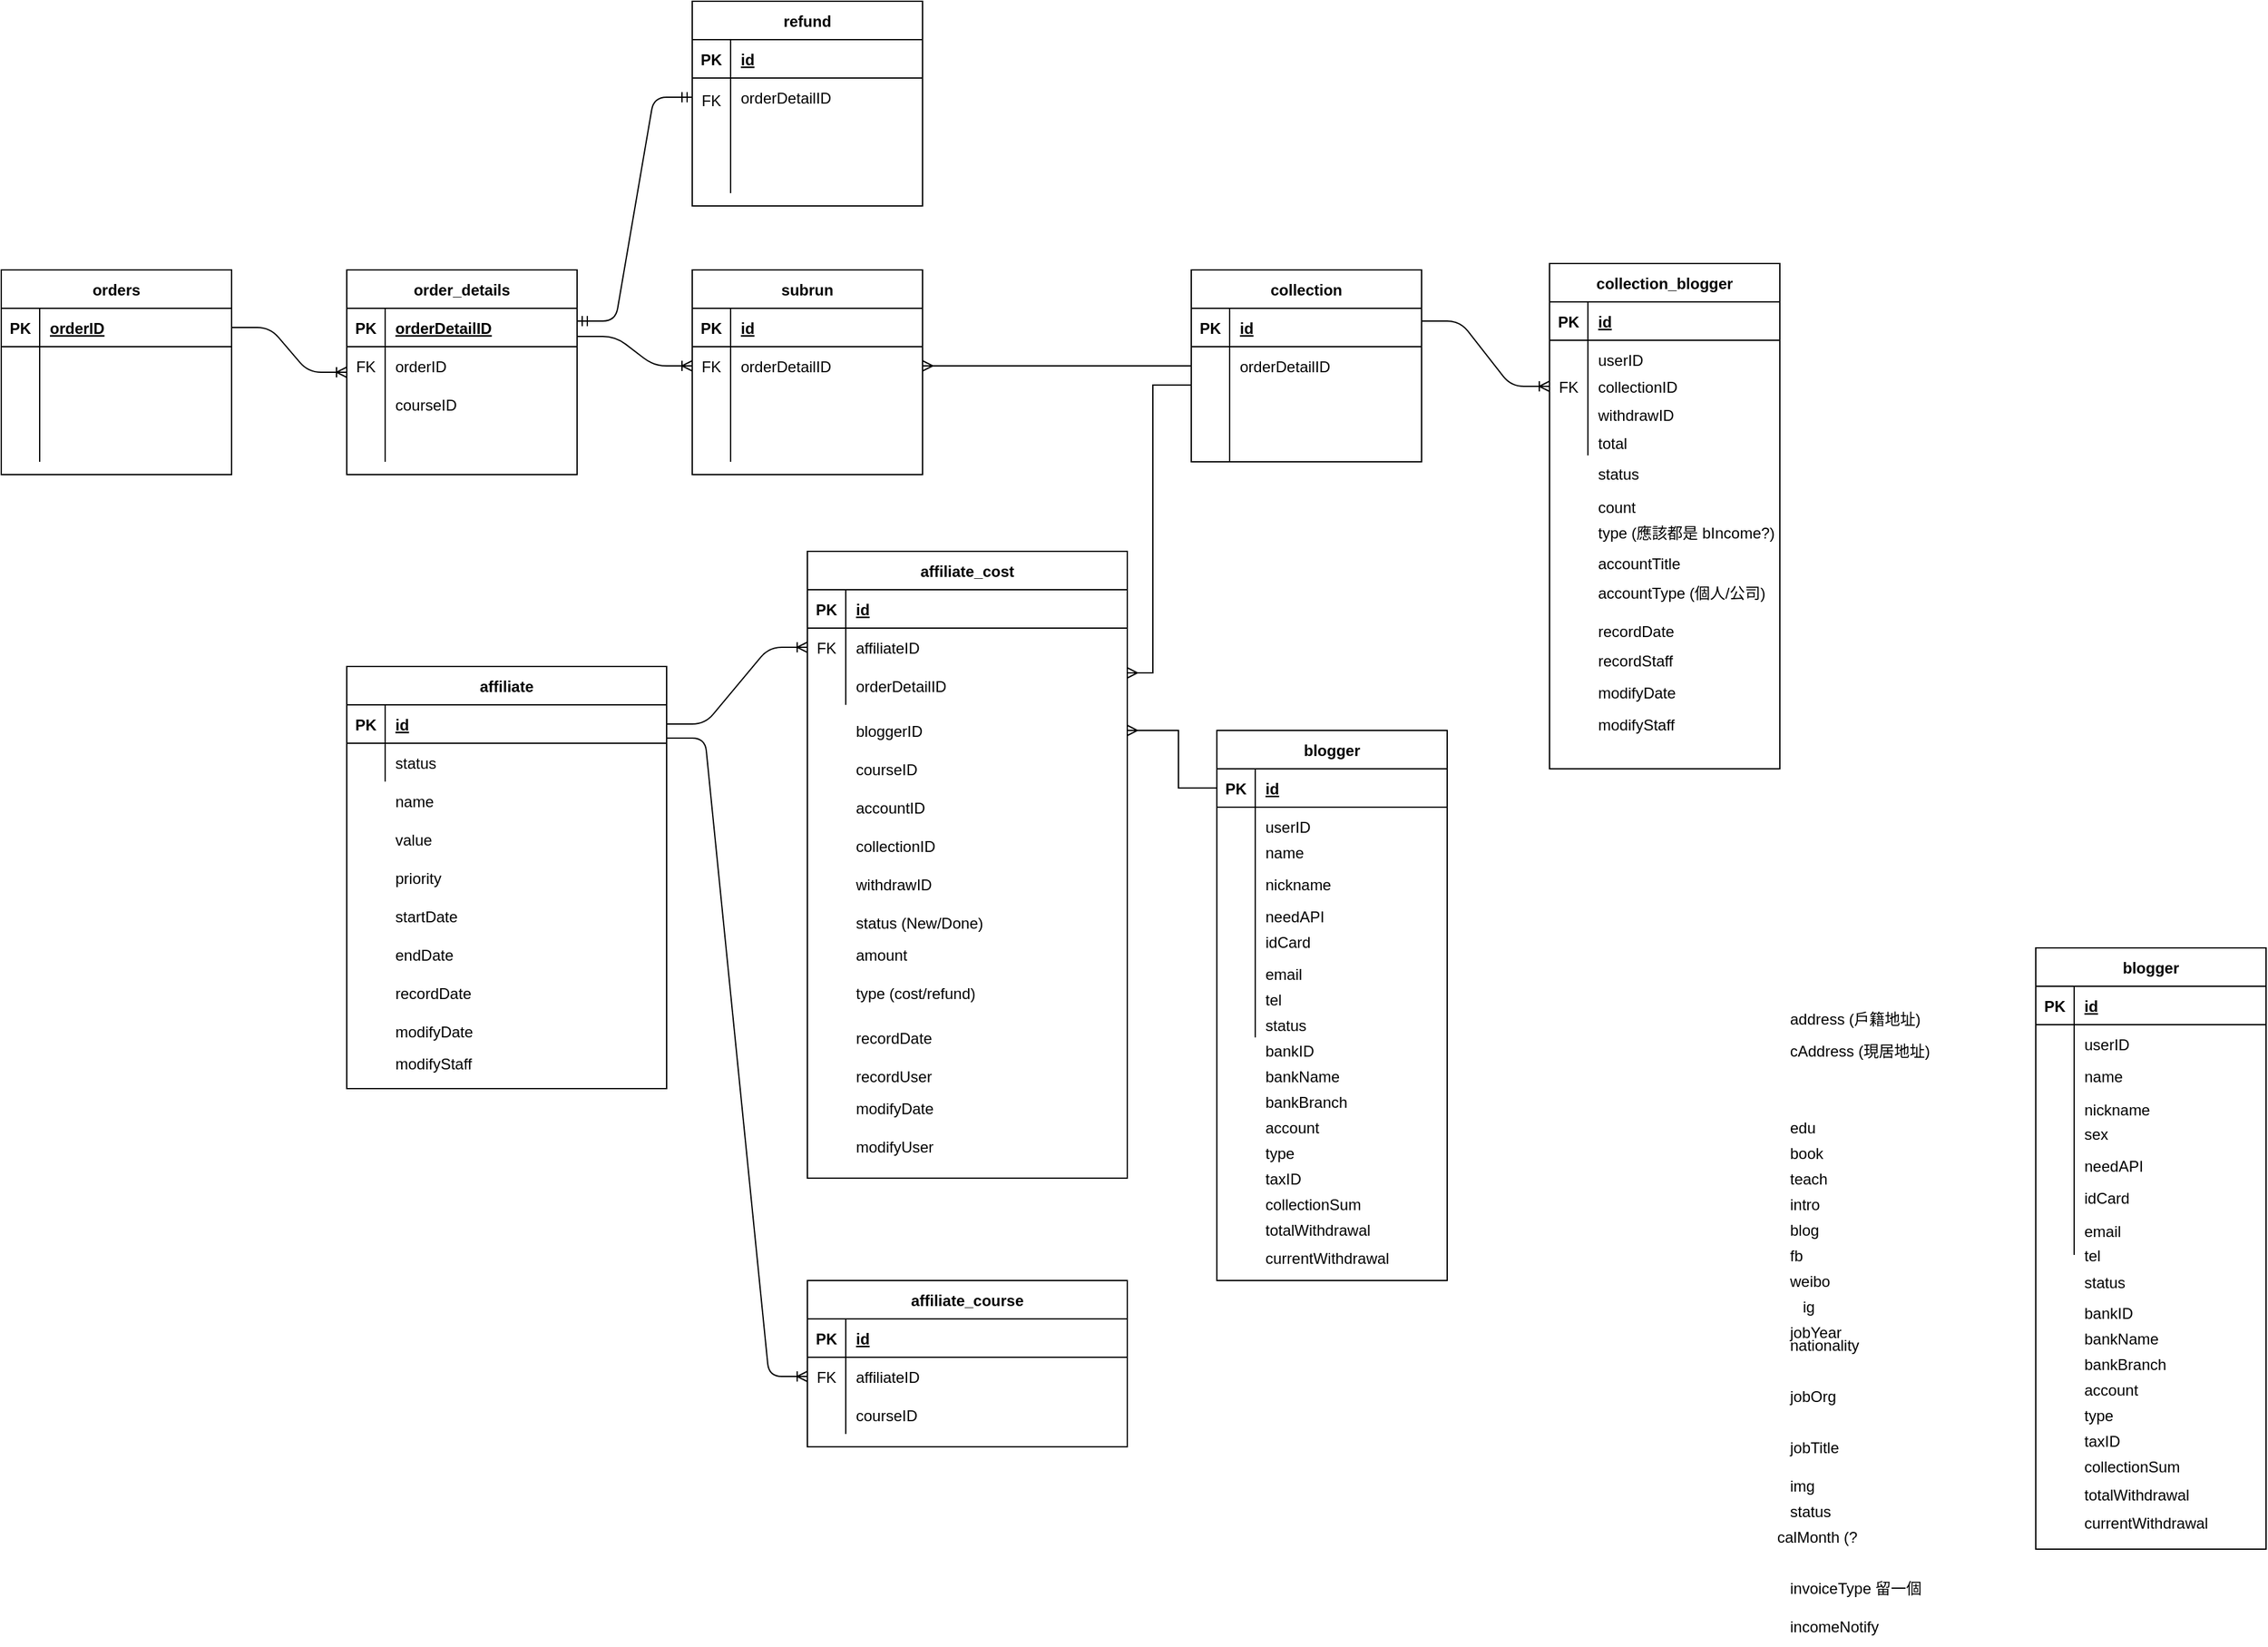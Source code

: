 <mxfile version="13.6.2" type="github">
  <diagram id="R2lEEEUBdFMjLlhIrx00" name="Page-1">
    <mxGraphModel dx="2276" dy="2023" grid="1" gridSize="10" guides="1" tooltips="1" connect="1" arrows="1" fold="1" page="1" pageScale="1" pageWidth="850" pageHeight="1100" math="0" shadow="0" extFonts="Permanent Marker^https://fonts.googleapis.com/css?family=Permanent+Marker">
      <root>
        <mxCell id="0" />
        <mxCell id="1" parent="0" />
        <mxCell id="XPg9PzQZyJ1UFa8llITL-59" value="accountID" style="shape=partialRectangle;overflow=hidden;connectable=0;fillColor=none;top=0;left=0;bottom=0;right=0;align=left;spacingLeft=6;" parent="1" vertex="1">
          <mxGeometry x="220" y="375" width="220" height="30" as="geometry" />
        </mxCell>
        <mxCell id="XPg9PzQZyJ1UFa8llITL-60" value="name" style="shape=partialRectangle;overflow=hidden;connectable=0;fillColor=none;top=0;left=0;bottom=0;right=0;align=left;spacingLeft=6;" parent="1" vertex="1">
          <mxGeometry x="-140" y="370" width="220" height="30" as="geometry" />
        </mxCell>
        <mxCell id="XPg9PzQZyJ1UFa8llITL-61" value="value" style="shape=partialRectangle;overflow=hidden;connectable=0;fillColor=none;top=0;left=0;bottom=0;right=0;align=left;spacingLeft=6;" parent="1" vertex="1">
          <mxGeometry x="-140" y="400" width="220" height="30" as="geometry" />
        </mxCell>
        <mxCell id="XPg9PzQZyJ1UFa8llITL-62" value="priority" style="shape=partialRectangle;overflow=hidden;connectable=0;fillColor=none;top=0;left=0;bottom=0;right=0;align=left;spacingLeft=6;" parent="1" vertex="1">
          <mxGeometry x="-140" y="430" width="220" height="30" as="geometry" />
        </mxCell>
        <mxCell id="XPg9PzQZyJ1UFa8llITL-63" value="startDate" style="shape=partialRectangle;overflow=hidden;connectable=0;fillColor=none;top=0;left=0;bottom=0;right=0;align=left;spacingLeft=6;" parent="1" vertex="1">
          <mxGeometry x="-140" y="460" width="220" height="30" as="geometry" />
        </mxCell>
        <mxCell id="XPg9PzQZyJ1UFa8llITL-64" value="endDate" style="shape=partialRectangle;overflow=hidden;connectable=0;fillColor=none;top=0;left=0;bottom=0;right=0;align=left;spacingLeft=6;" parent="1" vertex="1">
          <mxGeometry x="-140" y="490" width="220" height="30" as="geometry" />
        </mxCell>
        <mxCell id="XPg9PzQZyJ1UFa8llITL-65" value="recordDate" style="shape=partialRectangle;overflow=hidden;connectable=0;fillColor=none;top=0;left=0;bottom=0;right=0;align=left;spacingLeft=6;" parent="1" vertex="1">
          <mxGeometry x="-140" y="520" width="220" height="30" as="geometry" />
        </mxCell>
        <mxCell id="XPg9PzQZyJ1UFa8llITL-66" value="modifyDate" style="shape=partialRectangle;overflow=hidden;connectable=0;fillColor=none;top=0;left=0;bottom=0;right=0;align=left;spacingLeft=6;" parent="1" vertex="1">
          <mxGeometry x="-140" y="550" width="220" height="30" as="geometry" />
        </mxCell>
        <mxCell id="XPg9PzQZyJ1UFa8llITL-67" value="collectionID" style="shape=partialRectangle;overflow=hidden;connectable=0;fillColor=none;top=0;left=0;bottom=0;right=0;align=left;spacingLeft=6;" parent="1" vertex="1">
          <mxGeometry x="220" y="405" width="220" height="30" as="geometry" />
        </mxCell>
        <mxCell id="XPg9PzQZyJ1UFa8llITL-68" value="withdrawID" style="shape=partialRectangle;overflow=hidden;connectable=0;fillColor=none;top=0;left=0;bottom=0;right=0;align=left;spacingLeft=6;" parent="1" vertex="1">
          <mxGeometry x="220" y="435" width="220" height="30" as="geometry" />
        </mxCell>
        <mxCell id="XPg9PzQZyJ1UFa8llITL-70" value="amount" style="shape=partialRectangle;overflow=hidden;connectable=0;fillColor=none;top=0;left=0;bottom=0;right=0;align=left;spacingLeft=6;" parent="1" vertex="1">
          <mxGeometry x="220" y="490" width="220" height="30" as="geometry" />
        </mxCell>
        <mxCell id="XPg9PzQZyJ1UFa8llITL-71" value="status (New/Done)" style="shape=partialRectangle;overflow=hidden;connectable=0;fillColor=none;top=0;left=0;bottom=0;right=0;align=left;spacingLeft=6;" parent="1" vertex="1">
          <mxGeometry x="220" y="465" width="220" height="30" as="geometry" />
        </mxCell>
        <mxCell id="XPg9PzQZyJ1UFa8llITL-72" value="type (cost/refund)" style="shape=partialRectangle;overflow=hidden;connectable=0;fillColor=none;top=0;left=0;bottom=0;right=0;align=left;spacingLeft=6;" parent="1" vertex="1">
          <mxGeometry x="220" y="515" width="220" height="40" as="geometry" />
        </mxCell>
        <mxCell id="XPg9PzQZyJ1UFa8llITL-73" value="recordDate" style="shape=partialRectangle;overflow=hidden;connectable=0;fillColor=none;top=0;left=0;bottom=0;right=0;align=left;spacingLeft=6;" parent="1" vertex="1">
          <mxGeometry x="220" y="555" width="220" height="30" as="geometry" />
        </mxCell>
        <mxCell id="XPg9PzQZyJ1UFa8llITL-74" value="recordUser" style="shape=partialRectangle;overflow=hidden;connectable=0;fillColor=none;top=0;left=0;bottom=0;right=0;align=left;spacingLeft=6;" parent="1" vertex="1">
          <mxGeometry x="220" y="585" width="220" height="30" as="geometry" />
        </mxCell>
        <mxCell id="XPg9PzQZyJ1UFa8llITL-75" value="modifyDate" style="shape=partialRectangle;overflow=hidden;connectable=0;fillColor=none;top=0;left=0;bottom=0;right=0;align=left;spacingLeft=6;" parent="1" vertex="1">
          <mxGeometry x="220" y="610" width="220" height="30" as="geometry" />
        </mxCell>
        <mxCell id="XPg9PzQZyJ1UFa8llITL-77" value="orders" style="shape=table;startSize=30;container=1;collapsible=1;childLayout=tableLayout;fixedRows=1;rowLines=0;fontStyle=1;align=center;resizeLast=1;" parent="1" vertex="1">
          <mxGeometry x="-440" y="-30" width="180" height="160" as="geometry" />
        </mxCell>
        <mxCell id="XPg9PzQZyJ1UFa8llITL-78" value="" style="shape=partialRectangle;collapsible=0;dropTarget=0;pointerEvents=0;fillColor=none;top=0;left=0;bottom=1;right=0;points=[[0,0.5],[1,0.5]];portConstraint=eastwest;" parent="XPg9PzQZyJ1UFa8llITL-77" vertex="1">
          <mxGeometry y="30" width="180" height="30" as="geometry" />
        </mxCell>
        <mxCell id="XPg9PzQZyJ1UFa8llITL-79" value="PK" style="shape=partialRectangle;connectable=0;fillColor=none;top=0;left=0;bottom=0;right=0;fontStyle=1;overflow=hidden;" parent="XPg9PzQZyJ1UFa8llITL-78" vertex="1">
          <mxGeometry width="30" height="30" as="geometry" />
        </mxCell>
        <mxCell id="XPg9PzQZyJ1UFa8llITL-80" value="orderID" style="shape=partialRectangle;connectable=0;fillColor=none;top=0;left=0;bottom=0;right=0;align=left;spacingLeft=6;fontStyle=5;overflow=hidden;" parent="XPg9PzQZyJ1UFa8llITL-78" vertex="1">
          <mxGeometry x="30" width="150" height="30" as="geometry" />
        </mxCell>
        <mxCell id="XPg9PzQZyJ1UFa8llITL-81" value="" style="shape=partialRectangle;collapsible=0;dropTarget=0;pointerEvents=0;fillColor=none;top=0;left=0;bottom=0;right=0;points=[[0,0.5],[1,0.5]];portConstraint=eastwest;" parent="XPg9PzQZyJ1UFa8llITL-77" vertex="1">
          <mxGeometry y="60" width="180" height="30" as="geometry" />
        </mxCell>
        <mxCell id="XPg9PzQZyJ1UFa8llITL-82" value="" style="shape=partialRectangle;connectable=0;fillColor=none;top=0;left=0;bottom=0;right=0;editable=1;overflow=hidden;" parent="XPg9PzQZyJ1UFa8llITL-81" vertex="1">
          <mxGeometry width="30" height="30" as="geometry" />
        </mxCell>
        <mxCell id="XPg9PzQZyJ1UFa8llITL-83" value="" style="shape=partialRectangle;connectable=0;fillColor=none;top=0;left=0;bottom=0;right=0;align=left;spacingLeft=6;overflow=hidden;" parent="XPg9PzQZyJ1UFa8llITL-81" vertex="1">
          <mxGeometry x="30" width="150" height="30" as="geometry" />
        </mxCell>
        <mxCell id="XPg9PzQZyJ1UFa8llITL-84" value="" style="shape=partialRectangle;collapsible=0;dropTarget=0;pointerEvents=0;fillColor=none;top=0;left=0;bottom=0;right=0;points=[[0,0.5],[1,0.5]];portConstraint=eastwest;" parent="XPg9PzQZyJ1UFa8llITL-77" vertex="1">
          <mxGeometry y="90" width="180" height="30" as="geometry" />
        </mxCell>
        <mxCell id="XPg9PzQZyJ1UFa8llITL-85" value="" style="shape=partialRectangle;connectable=0;fillColor=none;top=0;left=0;bottom=0;right=0;editable=1;overflow=hidden;" parent="XPg9PzQZyJ1UFa8llITL-84" vertex="1">
          <mxGeometry width="30" height="30" as="geometry" />
        </mxCell>
        <mxCell id="XPg9PzQZyJ1UFa8llITL-86" value="" style="shape=partialRectangle;connectable=0;fillColor=none;top=0;left=0;bottom=0;right=0;align=left;spacingLeft=6;overflow=hidden;" parent="XPg9PzQZyJ1UFa8llITL-84" vertex="1">
          <mxGeometry x="30" width="150" height="30" as="geometry" />
        </mxCell>
        <mxCell id="XPg9PzQZyJ1UFa8llITL-87" value="" style="shape=partialRectangle;collapsible=0;dropTarget=0;pointerEvents=0;fillColor=none;top=0;left=0;bottom=0;right=0;points=[[0,0.5],[1,0.5]];portConstraint=eastwest;" parent="XPg9PzQZyJ1UFa8llITL-77" vertex="1">
          <mxGeometry y="120" width="180" height="30" as="geometry" />
        </mxCell>
        <mxCell id="XPg9PzQZyJ1UFa8llITL-88" value="" style="shape=partialRectangle;connectable=0;fillColor=none;top=0;left=0;bottom=0;right=0;editable=1;overflow=hidden;" parent="XPg9PzQZyJ1UFa8llITL-87" vertex="1">
          <mxGeometry width="30" height="30" as="geometry" />
        </mxCell>
        <mxCell id="XPg9PzQZyJ1UFa8llITL-89" value="" style="shape=partialRectangle;connectable=0;fillColor=none;top=0;left=0;bottom=0;right=0;align=left;spacingLeft=6;overflow=hidden;" parent="XPg9PzQZyJ1UFa8llITL-87" vertex="1">
          <mxGeometry x="30" width="150" height="30" as="geometry" />
        </mxCell>
        <mxCell id="XPg9PzQZyJ1UFa8llITL-90" value="order_details" style="shape=table;startSize=30;container=1;collapsible=1;childLayout=tableLayout;fixedRows=1;rowLines=0;fontStyle=1;align=center;resizeLast=1;" parent="1" vertex="1">
          <mxGeometry x="-170" y="-30" width="180" height="160" as="geometry" />
        </mxCell>
        <mxCell id="XPg9PzQZyJ1UFa8llITL-91" value="" style="shape=partialRectangle;collapsible=0;dropTarget=0;pointerEvents=0;fillColor=none;top=0;left=0;bottom=1;right=0;points=[[0,0.5],[1,0.5]];portConstraint=eastwest;" parent="XPg9PzQZyJ1UFa8llITL-90" vertex="1">
          <mxGeometry y="30" width="180" height="30" as="geometry" />
        </mxCell>
        <mxCell id="XPg9PzQZyJ1UFa8llITL-92" value="PK" style="shape=partialRectangle;connectable=0;fillColor=none;top=0;left=0;bottom=0;right=0;fontStyle=1;overflow=hidden;" parent="XPg9PzQZyJ1UFa8llITL-91" vertex="1">
          <mxGeometry width="30" height="30" as="geometry" />
        </mxCell>
        <mxCell id="XPg9PzQZyJ1UFa8llITL-93" value="orderDetailID" style="shape=partialRectangle;connectable=0;fillColor=none;top=0;left=0;bottom=0;right=0;align=left;spacingLeft=6;fontStyle=5;overflow=hidden;" parent="XPg9PzQZyJ1UFa8llITL-91" vertex="1">
          <mxGeometry x="30" width="150" height="30" as="geometry" />
        </mxCell>
        <mxCell id="XPg9PzQZyJ1UFa8llITL-94" value="" style="shape=partialRectangle;collapsible=0;dropTarget=0;pointerEvents=0;fillColor=none;top=0;left=0;bottom=0;right=0;points=[[0,0.5],[1,0.5]];portConstraint=eastwest;" parent="XPg9PzQZyJ1UFa8llITL-90" vertex="1">
          <mxGeometry y="60" width="180" height="30" as="geometry" />
        </mxCell>
        <mxCell id="XPg9PzQZyJ1UFa8llITL-95" value="" style="shape=partialRectangle;connectable=0;fillColor=none;top=0;left=0;bottom=0;right=0;editable=1;overflow=hidden;" parent="XPg9PzQZyJ1UFa8llITL-94" vertex="1">
          <mxGeometry width="30" height="30" as="geometry" />
        </mxCell>
        <mxCell id="XPg9PzQZyJ1UFa8llITL-96" value="orderID" style="shape=partialRectangle;connectable=0;fillColor=none;top=0;left=0;bottom=0;right=0;align=left;spacingLeft=6;overflow=hidden;" parent="XPg9PzQZyJ1UFa8llITL-94" vertex="1">
          <mxGeometry x="30" width="150" height="30" as="geometry" />
        </mxCell>
        <mxCell id="XPg9PzQZyJ1UFa8llITL-97" value="" style="shape=partialRectangle;collapsible=0;dropTarget=0;pointerEvents=0;fillColor=none;top=0;left=0;bottom=0;right=0;points=[[0,0.5],[1,0.5]];portConstraint=eastwest;" parent="XPg9PzQZyJ1UFa8llITL-90" vertex="1">
          <mxGeometry y="90" width="180" height="30" as="geometry" />
        </mxCell>
        <mxCell id="XPg9PzQZyJ1UFa8llITL-98" value="" style="shape=partialRectangle;connectable=0;fillColor=none;top=0;left=0;bottom=0;right=0;editable=1;overflow=hidden;" parent="XPg9PzQZyJ1UFa8llITL-97" vertex="1">
          <mxGeometry width="30" height="30" as="geometry" />
        </mxCell>
        <mxCell id="XPg9PzQZyJ1UFa8llITL-99" value="" style="shape=partialRectangle;connectable=0;fillColor=none;top=0;left=0;bottom=0;right=0;align=left;spacingLeft=6;overflow=hidden;" parent="XPg9PzQZyJ1UFa8llITL-97" vertex="1">
          <mxGeometry x="30" width="150" height="30" as="geometry" />
        </mxCell>
        <mxCell id="XPg9PzQZyJ1UFa8llITL-100" value="" style="shape=partialRectangle;collapsible=0;dropTarget=0;pointerEvents=0;fillColor=none;top=0;left=0;bottom=0;right=0;points=[[0,0.5],[1,0.5]];portConstraint=eastwest;" parent="XPg9PzQZyJ1UFa8llITL-90" vertex="1">
          <mxGeometry y="120" width="180" height="30" as="geometry" />
        </mxCell>
        <mxCell id="XPg9PzQZyJ1UFa8llITL-101" value="" style="shape=partialRectangle;connectable=0;fillColor=none;top=0;left=0;bottom=0;right=0;editable=1;overflow=hidden;" parent="XPg9PzQZyJ1UFa8llITL-100" vertex="1">
          <mxGeometry width="30" height="30" as="geometry" />
        </mxCell>
        <mxCell id="XPg9PzQZyJ1UFa8llITL-102" value="" style="shape=partialRectangle;connectable=0;fillColor=none;top=0;left=0;bottom=0;right=0;align=left;spacingLeft=6;overflow=hidden;" parent="XPg9PzQZyJ1UFa8llITL-100" vertex="1">
          <mxGeometry x="30" width="150" height="30" as="geometry" />
        </mxCell>
        <mxCell id="XPg9PzQZyJ1UFa8llITL-76" value="modifyUser" style="shape=partialRectangle;overflow=hidden;connectable=0;fillColor=none;top=0;left=0;bottom=0;right=0;align=left;spacingLeft=6;" parent="1" vertex="1">
          <mxGeometry x="220" y="640" width="220" height="30" as="geometry" />
        </mxCell>
        <mxCell id="XPg9PzQZyJ1UFa8llITL-103" value="subrun" style="shape=table;startSize=30;container=1;collapsible=1;childLayout=tableLayout;fixedRows=1;rowLines=0;fontStyle=1;align=center;resizeLast=1;" parent="1" vertex="1">
          <mxGeometry x="100" y="-30" width="180" height="160" as="geometry" />
        </mxCell>
        <mxCell id="XPg9PzQZyJ1UFa8llITL-104" value="" style="shape=partialRectangle;collapsible=0;dropTarget=0;pointerEvents=0;fillColor=none;top=0;left=0;bottom=1;right=0;points=[[0,0.5],[1,0.5]];portConstraint=eastwest;" parent="XPg9PzQZyJ1UFa8llITL-103" vertex="1">
          <mxGeometry y="30" width="180" height="30" as="geometry" />
        </mxCell>
        <mxCell id="XPg9PzQZyJ1UFa8llITL-105" value="PK" style="shape=partialRectangle;connectable=0;fillColor=none;top=0;left=0;bottom=0;right=0;fontStyle=1;overflow=hidden;" parent="XPg9PzQZyJ1UFa8llITL-104" vertex="1">
          <mxGeometry width="30" height="30" as="geometry" />
        </mxCell>
        <mxCell id="XPg9PzQZyJ1UFa8llITL-106" value="id" style="shape=partialRectangle;connectable=0;fillColor=none;top=0;left=0;bottom=0;right=0;align=left;spacingLeft=6;fontStyle=5;overflow=hidden;" parent="XPg9PzQZyJ1UFa8llITL-104" vertex="1">
          <mxGeometry x="30" width="150" height="30" as="geometry" />
        </mxCell>
        <mxCell id="XPg9PzQZyJ1UFa8llITL-107" value="" style="shape=partialRectangle;collapsible=0;dropTarget=0;pointerEvents=0;fillColor=none;top=0;left=0;bottom=0;right=0;points=[[0,0.5],[1,0.5]];portConstraint=eastwest;" parent="XPg9PzQZyJ1UFa8llITL-103" vertex="1">
          <mxGeometry y="60" width="180" height="30" as="geometry" />
        </mxCell>
        <mxCell id="XPg9PzQZyJ1UFa8llITL-108" value="" style="shape=partialRectangle;connectable=0;fillColor=none;top=0;left=0;bottom=0;right=0;editable=1;overflow=hidden;" parent="XPg9PzQZyJ1UFa8llITL-107" vertex="1">
          <mxGeometry width="30" height="30" as="geometry" />
        </mxCell>
        <mxCell id="XPg9PzQZyJ1UFa8llITL-109" value="orderDetailID" style="shape=partialRectangle;connectable=0;fillColor=none;top=0;left=0;bottom=0;right=0;align=left;spacingLeft=6;overflow=hidden;" parent="XPg9PzQZyJ1UFa8llITL-107" vertex="1">
          <mxGeometry x="30" width="150" height="30" as="geometry" />
        </mxCell>
        <mxCell id="XPg9PzQZyJ1UFa8llITL-110" value="" style="shape=partialRectangle;collapsible=0;dropTarget=0;pointerEvents=0;fillColor=none;top=0;left=0;bottom=0;right=0;points=[[0,0.5],[1,0.5]];portConstraint=eastwest;" parent="XPg9PzQZyJ1UFa8llITL-103" vertex="1">
          <mxGeometry y="90" width="180" height="30" as="geometry" />
        </mxCell>
        <mxCell id="XPg9PzQZyJ1UFa8llITL-111" value="" style="shape=partialRectangle;connectable=0;fillColor=none;top=0;left=0;bottom=0;right=0;editable=1;overflow=hidden;" parent="XPg9PzQZyJ1UFa8llITL-110" vertex="1">
          <mxGeometry width="30" height="30" as="geometry" />
        </mxCell>
        <mxCell id="XPg9PzQZyJ1UFa8llITL-112" value="" style="shape=partialRectangle;connectable=0;fillColor=none;top=0;left=0;bottom=0;right=0;align=left;spacingLeft=6;overflow=hidden;" parent="XPg9PzQZyJ1UFa8llITL-110" vertex="1">
          <mxGeometry x="30" width="150" height="30" as="geometry" />
        </mxCell>
        <mxCell id="XPg9PzQZyJ1UFa8llITL-113" value="" style="shape=partialRectangle;collapsible=0;dropTarget=0;pointerEvents=0;fillColor=none;top=0;left=0;bottom=0;right=0;points=[[0,0.5],[1,0.5]];portConstraint=eastwest;" parent="XPg9PzQZyJ1UFa8llITL-103" vertex="1">
          <mxGeometry y="120" width="180" height="30" as="geometry" />
        </mxCell>
        <mxCell id="XPg9PzQZyJ1UFa8llITL-114" value="" style="shape=partialRectangle;connectable=0;fillColor=none;top=0;left=0;bottom=0;right=0;editable=1;overflow=hidden;" parent="XPg9PzQZyJ1UFa8llITL-113" vertex="1">
          <mxGeometry width="30" height="30" as="geometry" />
        </mxCell>
        <mxCell id="XPg9PzQZyJ1UFa8llITL-115" value="" style="shape=partialRectangle;connectable=0;fillColor=none;top=0;left=0;bottom=0;right=0;align=left;spacingLeft=6;overflow=hidden;" parent="XPg9PzQZyJ1UFa8llITL-113" vertex="1">
          <mxGeometry x="30" width="150" height="30" as="geometry" />
        </mxCell>
        <mxCell id="XPg9PzQZyJ1UFa8llITL-116" value="refund" style="shape=table;startSize=30;container=1;collapsible=1;childLayout=tableLayout;fixedRows=1;rowLines=0;fontStyle=1;align=center;resizeLast=1;" parent="1" vertex="1">
          <mxGeometry x="100" y="-240" width="180" height="160" as="geometry" />
        </mxCell>
        <mxCell id="XPg9PzQZyJ1UFa8llITL-117" value="" style="shape=partialRectangle;collapsible=0;dropTarget=0;pointerEvents=0;fillColor=none;top=0;left=0;bottom=1;right=0;points=[[0,0.5],[1,0.5]];portConstraint=eastwest;" parent="XPg9PzQZyJ1UFa8llITL-116" vertex="1">
          <mxGeometry y="30" width="180" height="30" as="geometry" />
        </mxCell>
        <mxCell id="XPg9PzQZyJ1UFa8llITL-118" value="PK" style="shape=partialRectangle;connectable=0;fillColor=none;top=0;left=0;bottom=0;right=0;fontStyle=1;overflow=hidden;" parent="XPg9PzQZyJ1UFa8llITL-117" vertex="1">
          <mxGeometry width="30" height="30" as="geometry" />
        </mxCell>
        <mxCell id="XPg9PzQZyJ1UFa8llITL-119" value="id" style="shape=partialRectangle;connectable=0;fillColor=none;top=0;left=0;bottom=0;right=0;align=left;spacingLeft=6;fontStyle=5;overflow=hidden;" parent="XPg9PzQZyJ1UFa8llITL-117" vertex="1">
          <mxGeometry x="30" width="150" height="30" as="geometry" />
        </mxCell>
        <mxCell id="XPg9PzQZyJ1UFa8llITL-120" value="" style="shape=partialRectangle;collapsible=0;dropTarget=0;pointerEvents=0;fillColor=none;top=0;left=0;bottom=0;right=0;points=[[0,0.5],[1,0.5]];portConstraint=eastwest;" parent="XPg9PzQZyJ1UFa8llITL-116" vertex="1">
          <mxGeometry y="60" width="180" height="30" as="geometry" />
        </mxCell>
        <mxCell id="XPg9PzQZyJ1UFa8llITL-121" value="" style="shape=partialRectangle;connectable=0;fillColor=none;top=0;left=0;bottom=0;right=0;editable=1;overflow=hidden;" parent="XPg9PzQZyJ1UFa8llITL-120" vertex="1">
          <mxGeometry width="30" height="30" as="geometry" />
        </mxCell>
        <mxCell id="XPg9PzQZyJ1UFa8llITL-122" value="orderDetailID" style="shape=partialRectangle;connectable=0;fillColor=none;top=0;left=0;bottom=0;right=0;align=left;spacingLeft=6;overflow=hidden;" parent="XPg9PzQZyJ1UFa8llITL-120" vertex="1">
          <mxGeometry x="30" width="150" height="30" as="geometry" />
        </mxCell>
        <mxCell id="XPg9PzQZyJ1UFa8llITL-123" value="" style="shape=partialRectangle;collapsible=0;dropTarget=0;pointerEvents=0;fillColor=none;top=0;left=0;bottom=0;right=0;points=[[0,0.5],[1,0.5]];portConstraint=eastwest;" parent="XPg9PzQZyJ1UFa8llITL-116" vertex="1">
          <mxGeometry y="90" width="180" height="30" as="geometry" />
        </mxCell>
        <mxCell id="XPg9PzQZyJ1UFa8llITL-124" value="" style="shape=partialRectangle;connectable=0;fillColor=none;top=0;left=0;bottom=0;right=0;editable=1;overflow=hidden;" parent="XPg9PzQZyJ1UFa8llITL-123" vertex="1">
          <mxGeometry width="30" height="30" as="geometry" />
        </mxCell>
        <mxCell id="XPg9PzQZyJ1UFa8llITL-125" value="" style="shape=partialRectangle;connectable=0;fillColor=none;top=0;left=0;bottom=0;right=0;align=left;spacingLeft=6;overflow=hidden;" parent="XPg9PzQZyJ1UFa8llITL-123" vertex="1">
          <mxGeometry x="30" width="150" height="30" as="geometry" />
        </mxCell>
        <mxCell id="XPg9PzQZyJ1UFa8llITL-126" value="" style="shape=partialRectangle;collapsible=0;dropTarget=0;pointerEvents=0;fillColor=none;top=0;left=0;bottom=0;right=0;points=[[0,0.5],[1,0.5]];portConstraint=eastwest;" parent="XPg9PzQZyJ1UFa8llITL-116" vertex="1">
          <mxGeometry y="120" width="180" height="30" as="geometry" />
        </mxCell>
        <mxCell id="XPg9PzQZyJ1UFa8llITL-127" value="" style="shape=partialRectangle;connectable=0;fillColor=none;top=0;left=0;bottom=0;right=0;editable=1;overflow=hidden;" parent="XPg9PzQZyJ1UFa8llITL-126" vertex="1">
          <mxGeometry width="30" height="30" as="geometry" />
        </mxCell>
        <mxCell id="XPg9PzQZyJ1UFa8llITL-128" value="" style="shape=partialRectangle;connectable=0;fillColor=none;top=0;left=0;bottom=0;right=0;align=left;spacingLeft=6;overflow=hidden;" parent="XPg9PzQZyJ1UFa8llITL-126" vertex="1">
          <mxGeometry x="30" width="150" height="30" as="geometry" />
        </mxCell>
        <mxCell id="XPg9PzQZyJ1UFa8llITL-129" value="FK" style="shape=partialRectangle;overflow=hidden;connectable=0;fillColor=none;top=0;left=0;bottom=0;right=0;" parent="1" vertex="1">
          <mxGeometry x="-170" y="30" width="30" height="30" as="geometry" />
        </mxCell>
        <mxCell id="XPg9PzQZyJ1UFa8llITL-130" value="" style="edgeStyle=entityRelationEdgeStyle;fontSize=12;html=1;endArrow=ERoneToMany;exitX=1;exitY=0.5;exitDx=0;exitDy=0;" parent="1" source="XPg9PzQZyJ1UFa8llITL-78" edge="1">
          <mxGeometry width="100" height="100" relative="1" as="geometry">
            <mxPoint x="40" y="140" as="sourcePoint" />
            <mxPoint x="-170" y="50" as="targetPoint" />
          </mxGeometry>
        </mxCell>
        <mxCell id="XPg9PzQZyJ1UFa8llITL-131" value="" style="edgeStyle=entityRelationEdgeStyle;fontSize=12;html=1;endArrow=ERoneToMany;exitX=1;exitY=0.733;exitDx=0;exitDy=0;exitPerimeter=0;" parent="1" source="XPg9PzQZyJ1UFa8llITL-91" edge="1">
          <mxGeometry width="100" height="100" relative="1" as="geometry">
            <mxPoint x="10" y="10" as="sourcePoint" />
            <mxPoint x="100" y="45" as="targetPoint" />
          </mxGeometry>
        </mxCell>
        <mxCell id="XPg9PzQZyJ1UFa8llITL-133" value="" style="edgeStyle=entityRelationEdgeStyle;fontSize=12;html=1;endArrow=ERmandOne;startArrow=ERmandOne;entryX=0;entryY=0.5;entryDx=0;entryDy=0;" parent="1" target="XPg9PzQZyJ1UFa8llITL-120" edge="1">
          <mxGeometry width="100" height="100" relative="1" as="geometry">
            <mxPoint x="10" y="10" as="sourcePoint" />
            <mxPoint x="110" y="-90" as="targetPoint" />
          </mxGeometry>
        </mxCell>
        <mxCell id="XPg9PzQZyJ1UFa8llITL-134" value="" style="edgeStyle=entityRelationEdgeStyle;fontSize=12;html=1;endArrow=ERoneToMany;entryX=0;entryY=0.5;entryDx=0;entryDy=0;exitX=1;exitY=0.5;exitDx=0;exitDy=0;" parent="1" source="XPg9PzQZyJ1UFa8llITL-24" target="XPg9PzQZyJ1UFa8llITL-17" edge="1">
          <mxGeometry width="100" height="100" relative="1" as="geometry">
            <mxPoint x="80" y="270" as="sourcePoint" />
            <mxPoint x="180" y="170" as="targetPoint" />
          </mxGeometry>
        </mxCell>
        <mxCell id="XPg9PzQZyJ1UFa8llITL-138" value="" style="edgeStyle=entityRelationEdgeStyle;fontSize=12;html=1;endArrow=ERoneToMany;exitX=1;exitY=0.867;exitDx=0;exitDy=0;exitPerimeter=0;entryX=0;entryY=0.5;entryDx=0;entryDy=0;" parent="1" source="XPg9PzQZyJ1UFa8llITL-24" target="XPg9PzQZyJ1UFa8llITL-7" edge="1">
          <mxGeometry width="100" height="100" relative="1" as="geometry">
            <mxPoint x="110" y="700" as="sourcePoint" />
            <mxPoint x="210" y="600" as="targetPoint" />
          </mxGeometry>
        </mxCell>
        <mxCell id="XPg9PzQZyJ1UFa8llITL-13" value="affiliate_cost" style="shape=table;startSize=30;container=1;collapsible=1;childLayout=tableLayout;fixedRows=1;rowLines=0;fontStyle=1;align=center;resizeLast=1;" parent="1" vertex="1">
          <mxGeometry x="190" y="190" width="250" height="490" as="geometry" />
        </mxCell>
        <mxCell id="XPg9PzQZyJ1UFa8llITL-14" value="" style="shape=partialRectangle;collapsible=0;dropTarget=0;pointerEvents=0;fillColor=none;points=[[0,0.5],[1,0.5]];portConstraint=eastwest;top=0;left=0;right=0;bottom=1;" parent="XPg9PzQZyJ1UFa8llITL-13" vertex="1">
          <mxGeometry y="30" width="250" height="30" as="geometry" />
        </mxCell>
        <mxCell id="XPg9PzQZyJ1UFa8llITL-15" value="PK" style="shape=partialRectangle;overflow=hidden;connectable=0;fillColor=none;top=0;left=0;bottom=0;right=0;fontStyle=1;" parent="XPg9PzQZyJ1UFa8llITL-14" vertex="1">
          <mxGeometry width="30" height="30" as="geometry" />
        </mxCell>
        <mxCell id="XPg9PzQZyJ1UFa8llITL-16" value="id" style="shape=partialRectangle;overflow=hidden;connectable=0;fillColor=none;top=0;left=0;bottom=0;right=0;align=left;spacingLeft=6;fontStyle=5;" parent="XPg9PzQZyJ1UFa8llITL-14" vertex="1">
          <mxGeometry x="30" width="220" height="30" as="geometry" />
        </mxCell>
        <mxCell id="XPg9PzQZyJ1UFa8llITL-17" value="" style="shape=partialRectangle;collapsible=0;dropTarget=0;pointerEvents=0;fillColor=none;points=[[0,0.5],[1,0.5]];portConstraint=eastwest;top=0;left=0;right=0;bottom=0;" parent="XPg9PzQZyJ1UFa8llITL-13" vertex="1">
          <mxGeometry y="60" width="250" height="30" as="geometry" />
        </mxCell>
        <mxCell id="XPg9PzQZyJ1UFa8llITL-18" value="FK" style="shape=partialRectangle;overflow=hidden;connectable=0;fillColor=none;top=0;left=0;bottom=0;right=0;" parent="XPg9PzQZyJ1UFa8llITL-17" vertex="1">
          <mxGeometry width="30" height="30" as="geometry" />
        </mxCell>
        <mxCell id="XPg9PzQZyJ1UFa8llITL-19" value="affiliateID" style="shape=partialRectangle;overflow=hidden;connectable=0;fillColor=none;top=0;left=0;bottom=0;right=0;align=left;spacingLeft=6;" parent="XPg9PzQZyJ1UFa8llITL-17" vertex="1">
          <mxGeometry x="30" width="220" height="30" as="geometry" />
        </mxCell>
        <mxCell id="XPg9PzQZyJ1UFa8llITL-20" value="" style="shape=partialRectangle;collapsible=0;dropTarget=0;pointerEvents=0;fillColor=none;points=[[0,0.5],[1,0.5]];portConstraint=eastwest;top=0;left=0;right=0;bottom=0;" parent="XPg9PzQZyJ1UFa8llITL-13" vertex="1">
          <mxGeometry y="90" width="250" height="30" as="geometry" />
        </mxCell>
        <mxCell id="XPg9PzQZyJ1UFa8llITL-21" value="" style="shape=partialRectangle;overflow=hidden;connectable=0;fillColor=none;top=0;left=0;bottom=0;right=0;" parent="XPg9PzQZyJ1UFa8llITL-20" vertex="1">
          <mxGeometry width="30" height="30" as="geometry" />
        </mxCell>
        <mxCell id="XPg9PzQZyJ1UFa8llITL-22" value="orderDetailID" style="shape=partialRectangle;overflow=hidden;connectable=0;fillColor=none;top=0;left=0;bottom=0;right=0;align=left;spacingLeft=6;" parent="XPg9PzQZyJ1UFa8llITL-20" vertex="1">
          <mxGeometry x="30" width="220" height="30" as="geometry" />
        </mxCell>
        <mxCell id="XPg9PzQZyJ1UFa8llITL-23" value="affiliate" style="shape=table;startSize=30;container=1;collapsible=1;childLayout=tableLayout;fixedRows=1;rowLines=0;fontStyle=1;align=center;resizeLast=1;" parent="1" vertex="1">
          <mxGeometry x="-170" y="280" width="250" height="330" as="geometry" />
        </mxCell>
        <mxCell id="XPg9PzQZyJ1UFa8llITL-24" value="" style="shape=partialRectangle;collapsible=0;dropTarget=0;pointerEvents=0;fillColor=none;points=[[0,0.5],[1,0.5]];portConstraint=eastwest;top=0;left=0;right=0;bottom=1;" parent="XPg9PzQZyJ1UFa8llITL-23" vertex="1">
          <mxGeometry y="30" width="250" height="30" as="geometry" />
        </mxCell>
        <mxCell id="XPg9PzQZyJ1UFa8llITL-25" value="PK" style="shape=partialRectangle;overflow=hidden;connectable=0;fillColor=none;top=0;left=0;bottom=0;right=0;fontStyle=1;" parent="XPg9PzQZyJ1UFa8llITL-24" vertex="1">
          <mxGeometry width="30" height="30" as="geometry" />
        </mxCell>
        <mxCell id="XPg9PzQZyJ1UFa8llITL-26" value="id" style="shape=partialRectangle;overflow=hidden;connectable=0;fillColor=none;top=0;left=0;bottom=0;right=0;align=left;spacingLeft=6;fontStyle=5;" parent="XPg9PzQZyJ1UFa8llITL-24" vertex="1">
          <mxGeometry x="30" width="220" height="30" as="geometry" />
        </mxCell>
        <mxCell id="XPg9PzQZyJ1UFa8llITL-27" value="" style="shape=partialRectangle;collapsible=0;dropTarget=0;pointerEvents=0;fillColor=none;points=[[0,0.5],[1,0.5]];portConstraint=eastwest;top=0;left=0;right=0;bottom=0;" parent="XPg9PzQZyJ1UFa8llITL-23" vertex="1">
          <mxGeometry y="60" width="250" height="30" as="geometry" />
        </mxCell>
        <mxCell id="XPg9PzQZyJ1UFa8llITL-28" value="" style="shape=partialRectangle;overflow=hidden;connectable=0;fillColor=none;top=0;left=0;bottom=0;right=0;" parent="XPg9PzQZyJ1UFa8llITL-27" vertex="1">
          <mxGeometry width="30" height="30" as="geometry" />
        </mxCell>
        <mxCell id="XPg9PzQZyJ1UFa8llITL-29" value="status" style="shape=partialRectangle;overflow=hidden;connectable=0;fillColor=none;top=0;left=0;bottom=0;right=0;align=left;spacingLeft=6;" parent="XPg9PzQZyJ1UFa8llITL-27" vertex="1">
          <mxGeometry x="30" width="220" height="30" as="geometry" />
        </mxCell>
        <mxCell id="XPg9PzQZyJ1UFa8llITL-139" value="courseID" style="shape=partialRectangle;connectable=0;fillColor=none;top=0;left=0;bottom=0;right=0;align=left;spacingLeft=6;overflow=hidden;" parent="1" vertex="1">
          <mxGeometry x="-140" y="60" width="150" height="30" as="geometry" />
        </mxCell>
        <mxCell id="XPg9PzQZyJ1UFa8llITL-143" value="courseID" style="shape=partialRectangle;overflow=hidden;connectable=0;fillColor=none;top=0;left=0;bottom=0;right=0;align=left;spacingLeft=6;" parent="1" vertex="1">
          <mxGeometry x="220" y="345" width="220" height="30" as="geometry" />
        </mxCell>
        <mxCell id="XPg9PzQZyJ1UFa8llITL-147" value="modifyStaff" style="shape=partialRectangle;overflow=hidden;connectable=0;fillColor=none;top=0;left=0;bottom=0;right=0;align=left;spacingLeft=6;" parent="1" vertex="1">
          <mxGeometry x="-140" y="580" width="220" height="20" as="geometry" />
        </mxCell>
        <mxCell id="XPg9PzQZyJ1UFa8llITL-153" value="FK" style="shape=partialRectangle;overflow=hidden;connectable=0;fillColor=none;top=0;left=0;bottom=0;right=0;" parent="1" vertex="1">
          <mxGeometry x="100" y="-178" width="30" height="30" as="geometry" />
        </mxCell>
        <mxCell id="XPg9PzQZyJ1UFa8llITL-154" value="FK" style="shape=partialRectangle;overflow=hidden;connectable=0;fillColor=none;top=0;left=0;bottom=0;right=0;" parent="1" vertex="1">
          <mxGeometry x="100" y="30" width="30" height="30" as="geometry" />
        </mxCell>
        <mxCell id="XPg9PzQZyJ1UFa8llITL-3" value="affiliate_course" style="shape=table;startSize=30;container=1;collapsible=1;childLayout=tableLayout;fixedRows=1;rowLines=0;fontStyle=1;align=center;resizeLast=1;" parent="1" vertex="1">
          <mxGeometry x="190" y="760" width="250" height="130" as="geometry" />
        </mxCell>
        <mxCell id="XPg9PzQZyJ1UFa8llITL-4" value="" style="shape=partialRectangle;collapsible=0;dropTarget=0;pointerEvents=0;fillColor=none;points=[[0,0.5],[1,0.5]];portConstraint=eastwest;top=0;left=0;right=0;bottom=1;" parent="XPg9PzQZyJ1UFa8llITL-3" vertex="1">
          <mxGeometry y="30" width="250" height="30" as="geometry" />
        </mxCell>
        <mxCell id="XPg9PzQZyJ1UFa8llITL-5" value="PK" style="shape=partialRectangle;overflow=hidden;connectable=0;fillColor=none;top=0;left=0;bottom=0;right=0;fontStyle=1;" parent="XPg9PzQZyJ1UFa8llITL-4" vertex="1">
          <mxGeometry width="30" height="30" as="geometry" />
        </mxCell>
        <mxCell id="XPg9PzQZyJ1UFa8llITL-6" value="id" style="shape=partialRectangle;overflow=hidden;connectable=0;fillColor=none;top=0;left=0;bottom=0;right=0;align=left;spacingLeft=6;fontStyle=5;" parent="XPg9PzQZyJ1UFa8llITL-4" vertex="1">
          <mxGeometry x="30" width="220" height="30" as="geometry" />
        </mxCell>
        <mxCell id="XPg9PzQZyJ1UFa8llITL-7" value="" style="shape=partialRectangle;collapsible=0;dropTarget=0;pointerEvents=0;fillColor=none;points=[[0,0.5],[1,0.5]];portConstraint=eastwest;top=0;left=0;right=0;bottom=0;" parent="XPg9PzQZyJ1UFa8llITL-3" vertex="1">
          <mxGeometry y="60" width="250" height="30" as="geometry" />
        </mxCell>
        <mxCell id="XPg9PzQZyJ1UFa8llITL-8" value="FK" style="shape=partialRectangle;overflow=hidden;connectable=0;fillColor=none;top=0;left=0;bottom=0;right=0;" parent="XPg9PzQZyJ1UFa8llITL-7" vertex="1">
          <mxGeometry width="30" height="30" as="geometry" />
        </mxCell>
        <mxCell id="XPg9PzQZyJ1UFa8llITL-9" value="affiliateID" style="shape=partialRectangle;overflow=hidden;connectable=0;fillColor=none;top=0;left=0;bottom=0;right=0;align=left;spacingLeft=6;" parent="XPg9PzQZyJ1UFa8llITL-7" vertex="1">
          <mxGeometry x="30" width="220" height="30" as="geometry" />
        </mxCell>
        <mxCell id="XPg9PzQZyJ1UFa8llITL-10" value="" style="shape=partialRectangle;collapsible=0;dropTarget=0;pointerEvents=0;fillColor=none;points=[[0,0.5],[1,0.5]];portConstraint=eastwest;top=0;left=0;right=0;bottom=0;" parent="XPg9PzQZyJ1UFa8llITL-3" vertex="1">
          <mxGeometry y="90" width="250" height="30" as="geometry" />
        </mxCell>
        <mxCell id="XPg9PzQZyJ1UFa8llITL-11" value="" style="shape=partialRectangle;overflow=hidden;connectable=0;fillColor=none;top=0;left=0;bottom=0;right=0;" parent="XPg9PzQZyJ1UFa8llITL-10" vertex="1">
          <mxGeometry width="30" height="30" as="geometry" />
        </mxCell>
        <mxCell id="XPg9PzQZyJ1UFa8llITL-12" value="courseID" style="shape=partialRectangle;overflow=hidden;connectable=0;fillColor=none;top=0;left=0;bottom=0;right=0;align=left;spacingLeft=6;" parent="XPg9PzQZyJ1UFa8llITL-10" vertex="1">
          <mxGeometry x="30" width="220" height="30" as="geometry" />
        </mxCell>
        <mxCell id="KSDuVq1ZuSAHk2i1X1NW-1" value="bloggerID" style="shape=partialRectangle;overflow=hidden;connectable=0;fillColor=none;top=0;left=0;bottom=0;right=0;align=left;spacingLeft=6;" vertex="1" parent="1">
          <mxGeometry x="220" y="315" width="220" height="30" as="geometry" />
        </mxCell>
        <mxCell id="KSDuVq1ZuSAHk2i1X1NW-2" value="collection_blogger" style="shape=table;startSize=30;container=1;collapsible=1;childLayout=tableLayout;fixedRows=1;rowLines=0;fontStyle=1;align=center;resizeLast=1;" vertex="1" parent="1">
          <mxGeometry x="770" y="-35" width="180" height="395" as="geometry" />
        </mxCell>
        <mxCell id="KSDuVq1ZuSAHk2i1X1NW-3" value="" style="shape=partialRectangle;collapsible=0;dropTarget=0;pointerEvents=0;fillColor=none;top=0;left=0;bottom=1;right=0;points=[[0,0.5],[1,0.5]];portConstraint=eastwest;" vertex="1" parent="KSDuVq1ZuSAHk2i1X1NW-2">
          <mxGeometry y="30" width="180" height="30" as="geometry" />
        </mxCell>
        <mxCell id="KSDuVq1ZuSAHk2i1X1NW-4" value="PK" style="shape=partialRectangle;connectable=0;fillColor=none;top=0;left=0;bottom=0;right=0;fontStyle=1;overflow=hidden;" vertex="1" parent="KSDuVq1ZuSAHk2i1X1NW-3">
          <mxGeometry width="30" height="30" as="geometry" />
        </mxCell>
        <mxCell id="KSDuVq1ZuSAHk2i1X1NW-5" value="id" style="shape=partialRectangle;connectable=0;fillColor=none;top=0;left=0;bottom=0;right=0;align=left;spacingLeft=6;fontStyle=5;overflow=hidden;" vertex="1" parent="KSDuVq1ZuSAHk2i1X1NW-3">
          <mxGeometry x="30" width="150" height="30" as="geometry" />
        </mxCell>
        <mxCell id="KSDuVq1ZuSAHk2i1X1NW-6" value="" style="shape=partialRectangle;collapsible=0;dropTarget=0;pointerEvents=0;fillColor=none;top=0;left=0;bottom=0;right=0;points=[[0,0.5],[1,0.5]];portConstraint=eastwest;" vertex="1" parent="KSDuVq1ZuSAHk2i1X1NW-2">
          <mxGeometry y="60" width="180" height="30" as="geometry" />
        </mxCell>
        <mxCell id="KSDuVq1ZuSAHk2i1X1NW-7" value="" style="shape=partialRectangle;connectable=0;fillColor=none;top=0;left=0;bottom=0;right=0;editable=1;overflow=hidden;" vertex="1" parent="KSDuVq1ZuSAHk2i1X1NW-6">
          <mxGeometry width="30" height="30" as="geometry" />
        </mxCell>
        <mxCell id="KSDuVq1ZuSAHk2i1X1NW-8" value="userID" style="shape=partialRectangle;connectable=0;fillColor=none;top=0;left=0;bottom=0;right=0;align=left;spacingLeft=6;overflow=hidden;" vertex="1" parent="KSDuVq1ZuSAHk2i1X1NW-6">
          <mxGeometry x="30" width="150" height="30" as="geometry" />
        </mxCell>
        <mxCell id="KSDuVq1ZuSAHk2i1X1NW-9" value="" style="shape=partialRectangle;collapsible=0;dropTarget=0;pointerEvents=0;fillColor=none;top=0;left=0;bottom=0;right=0;points=[[0,0.5],[1,0.5]];portConstraint=eastwest;" vertex="1" parent="KSDuVq1ZuSAHk2i1X1NW-2">
          <mxGeometry y="90" width="180" height="30" as="geometry" />
        </mxCell>
        <mxCell id="KSDuVq1ZuSAHk2i1X1NW-10" value="" style="shape=partialRectangle;connectable=0;fillColor=none;top=0;left=0;bottom=0;right=0;editable=1;overflow=hidden;" vertex="1" parent="KSDuVq1ZuSAHk2i1X1NW-9">
          <mxGeometry width="30" height="30" as="geometry" />
        </mxCell>
        <mxCell id="KSDuVq1ZuSAHk2i1X1NW-11" value="" style="shape=partialRectangle;connectable=0;fillColor=none;top=0;left=0;bottom=0;right=0;align=left;spacingLeft=6;overflow=hidden;" vertex="1" parent="KSDuVq1ZuSAHk2i1X1NW-9">
          <mxGeometry x="30" width="150" height="30" as="geometry" />
        </mxCell>
        <mxCell id="KSDuVq1ZuSAHk2i1X1NW-12" value="" style="shape=partialRectangle;collapsible=0;dropTarget=0;pointerEvents=0;fillColor=none;top=0;left=0;bottom=0;right=0;points=[[0,0.5],[1,0.5]];portConstraint=eastwest;" vertex="1" parent="KSDuVq1ZuSAHk2i1X1NW-2">
          <mxGeometry y="120" width="180" height="30" as="geometry" />
        </mxCell>
        <mxCell id="KSDuVq1ZuSAHk2i1X1NW-13" value="" style="shape=partialRectangle;connectable=0;fillColor=none;top=0;left=0;bottom=0;right=0;editable=1;overflow=hidden;" vertex="1" parent="KSDuVq1ZuSAHk2i1X1NW-12">
          <mxGeometry width="30" height="30" as="geometry" />
        </mxCell>
        <mxCell id="KSDuVq1ZuSAHk2i1X1NW-14" value="" style="shape=partialRectangle;connectable=0;fillColor=none;top=0;left=0;bottom=0;right=0;align=left;spacingLeft=6;overflow=hidden;" vertex="1" parent="KSDuVq1ZuSAHk2i1X1NW-12">
          <mxGeometry x="30" width="150" height="30" as="geometry" />
        </mxCell>
        <mxCell id="KSDuVq1ZuSAHk2i1X1NW-29" value="" style="shape=partialRectangle;collapsible=0;dropTarget=0;pointerEvents=0;fillColor=none;top=0;left=0;bottom=0;right=0;points=[[0,0.5],[1,0.5]];portConstraint=eastwest;" vertex="1" parent="1">
          <mxGeometry x="770" y="68" width="180" height="30" as="geometry" />
        </mxCell>
        <mxCell id="KSDuVq1ZuSAHk2i1X1NW-30" value="" style="shape=partialRectangle;connectable=0;fillColor=none;top=0;left=0;bottom=0;right=0;editable=1;overflow=hidden;" vertex="1" parent="KSDuVq1ZuSAHk2i1X1NW-29">
          <mxGeometry width="30" height="30" as="geometry" />
        </mxCell>
        <mxCell id="KSDuVq1ZuSAHk2i1X1NW-31" value="withdrawID" style="shape=partialRectangle;connectable=0;fillColor=none;top=0;left=0;bottom=0;right=0;align=left;spacingLeft=6;overflow=hidden;" vertex="1" parent="KSDuVq1ZuSAHk2i1X1NW-29">
          <mxGeometry x="30" width="150" height="30" as="geometry" />
        </mxCell>
        <mxCell id="KSDuVq1ZuSAHk2i1X1NW-32" value="" style="shape=partialRectangle;collapsible=0;dropTarget=0;pointerEvents=0;fillColor=none;top=0;left=0;bottom=0;right=0;points=[[0,0.5],[1,0.5]];portConstraint=eastwest;" vertex="1" parent="1">
          <mxGeometry x="770" y="46" width="180" height="30" as="geometry" />
        </mxCell>
        <mxCell id="KSDuVq1ZuSAHk2i1X1NW-33" value="" style="shape=partialRectangle;connectable=0;fillColor=none;top=0;left=0;bottom=0;right=0;editable=1;overflow=hidden;" vertex="1" parent="KSDuVq1ZuSAHk2i1X1NW-32">
          <mxGeometry width="30" height="30" as="geometry" />
        </mxCell>
        <mxCell id="KSDuVq1ZuSAHk2i1X1NW-34" value="collectionID" style="shape=partialRectangle;connectable=0;fillColor=none;top=0;left=0;bottom=0;right=0;align=left;spacingLeft=6;overflow=hidden;" vertex="1" parent="KSDuVq1ZuSAHk2i1X1NW-32">
          <mxGeometry x="30" width="150" height="30" as="geometry" />
        </mxCell>
        <mxCell id="KSDuVq1ZuSAHk2i1X1NW-35" value="" style="shape=partialRectangle;collapsible=0;dropTarget=0;pointerEvents=0;fillColor=none;top=0;left=0;bottom=0;right=0;points=[[0,0.5],[1,0.5]];portConstraint=eastwest;" vertex="1" parent="1">
          <mxGeometry x="770" y="90" width="180" height="30" as="geometry" />
        </mxCell>
        <mxCell id="KSDuVq1ZuSAHk2i1X1NW-36" value="" style="shape=partialRectangle;connectable=0;fillColor=none;top=0;left=0;bottom=0;right=0;editable=1;overflow=hidden;" vertex="1" parent="KSDuVq1ZuSAHk2i1X1NW-35">
          <mxGeometry width="30" height="30" as="geometry" />
        </mxCell>
        <mxCell id="KSDuVq1ZuSAHk2i1X1NW-37" value="total" style="shape=partialRectangle;connectable=0;fillColor=none;top=0;left=0;bottom=0;right=0;align=left;spacingLeft=6;overflow=hidden;" vertex="1" parent="KSDuVq1ZuSAHk2i1X1NW-35">
          <mxGeometry x="30" width="150" height="30" as="geometry" />
        </mxCell>
        <mxCell id="KSDuVq1ZuSAHk2i1X1NW-38" value="" style="shape=partialRectangle;collapsible=0;dropTarget=0;pointerEvents=0;fillColor=none;top=0;left=0;bottom=0;right=0;points=[[0,0.5],[1,0.5]];portConstraint=eastwest;" vertex="1" parent="1">
          <mxGeometry x="770" y="130" width="180" height="30" as="geometry" />
        </mxCell>
        <mxCell id="KSDuVq1ZuSAHk2i1X1NW-39" value="" style="shape=partialRectangle;connectable=0;fillColor=none;top=0;left=0;bottom=0;right=0;editable=1;overflow=hidden;" vertex="1" parent="KSDuVq1ZuSAHk2i1X1NW-38">
          <mxGeometry width="30" height="30" as="geometry" />
        </mxCell>
        <mxCell id="KSDuVq1ZuSAHk2i1X1NW-40" value="status" style="shape=partialRectangle;connectable=0;fillColor=none;top=0;left=0;bottom=0;right=0;align=left;spacingLeft=6;overflow=hidden;" vertex="1" parent="1">
          <mxGeometry x="800" y="114" width="150" height="30" as="geometry" />
        </mxCell>
        <mxCell id="KSDuVq1ZuSAHk2i1X1NW-41" value="count" style="shape=partialRectangle;connectable=0;fillColor=none;top=0;left=0;bottom=0;right=0;align=left;spacingLeft=6;overflow=hidden;" vertex="1" parent="1">
          <mxGeometry x="800" y="140" width="150" height="30" as="geometry" />
        </mxCell>
        <mxCell id="KSDuVq1ZuSAHk2i1X1NW-42" value="accountTitle" style="shape=partialRectangle;connectable=0;fillColor=none;top=0;left=0;bottom=0;right=0;align=left;spacingLeft=6;overflow=hidden;" vertex="1" parent="1">
          <mxGeometry x="800" y="184" width="150" height="30" as="geometry" />
        </mxCell>
        <mxCell id="KSDuVq1ZuSAHk2i1X1NW-43" value="type (應該都是 bIncome?)" style="shape=partialRectangle;connectable=0;fillColor=none;top=0;left=0;bottom=0;right=0;align=left;spacingLeft=6;overflow=hidden;" vertex="1" parent="1">
          <mxGeometry x="800" y="160" width="150" height="30" as="geometry" />
        </mxCell>
        <mxCell id="KSDuVq1ZuSAHk2i1X1NW-44" value="accountType (個人/公司)" style="shape=partialRectangle;connectable=0;fillColor=none;top=0;left=0;bottom=0;right=0;align=left;spacingLeft=6;overflow=hidden;" vertex="1" parent="1">
          <mxGeometry x="800" y="207" width="150" height="30" as="geometry" />
        </mxCell>
        <mxCell id="KSDuVq1ZuSAHk2i1X1NW-45" value="" style="edgeStyle=entityRelationEdgeStyle;fontSize=12;html=1;endArrow=ERoneToMany;entryX=0;entryY=0.5;entryDx=0;entryDy=0;" edge="1" parent="1" target="KSDuVq1ZuSAHk2i1X1NW-32">
          <mxGeometry width="100" height="100" relative="1" as="geometry">
            <mxPoint x="670" y="10" as="sourcePoint" />
            <mxPoint x="760" y="60" as="targetPoint" />
          </mxGeometry>
        </mxCell>
        <mxCell id="KSDuVq1ZuSAHk2i1X1NW-46" value="FK" style="shape=partialRectangle;overflow=hidden;connectable=0;fillColor=none;top=0;left=0;bottom=0;right=0;" vertex="1" parent="1">
          <mxGeometry x="770" y="46" width="30" height="30" as="geometry" />
        </mxCell>
        <mxCell id="KSDuVq1ZuSAHk2i1X1NW-47" value="recordDate" style="shape=partialRectangle;connectable=0;fillColor=none;top=0;left=0;bottom=0;right=0;align=left;spacingLeft=6;overflow=hidden;" vertex="1" parent="1">
          <mxGeometry x="800" y="237" width="150" height="30" as="geometry" />
        </mxCell>
        <mxCell id="KSDuVq1ZuSAHk2i1X1NW-48" value="recordStaff" style="shape=partialRectangle;connectable=0;fillColor=none;top=0;left=0;bottom=0;right=0;align=left;spacingLeft=6;overflow=hidden;" vertex="1" parent="1">
          <mxGeometry x="800" y="260" width="150" height="30" as="geometry" />
        </mxCell>
        <mxCell id="KSDuVq1ZuSAHk2i1X1NW-49" value="modifyDate" style="shape=partialRectangle;connectable=0;fillColor=none;top=0;left=0;bottom=0;right=0;align=left;spacingLeft=6;overflow=hidden;" vertex="1" parent="1">
          <mxGeometry x="800" y="285" width="150" height="30" as="geometry" />
        </mxCell>
        <mxCell id="KSDuVq1ZuSAHk2i1X1NW-50" value="modifyStaff" style="shape=partialRectangle;connectable=0;fillColor=none;top=0;left=0;bottom=0;right=0;align=left;spacingLeft=6;overflow=hidden;" vertex="1" parent="1">
          <mxGeometry x="800" y="310" width="150" height="30" as="geometry" />
        </mxCell>
        <mxCell id="KSDuVq1ZuSAHk2i1X1NW-51" value="name" style="shape=partialRectangle;connectable=0;fillColor=none;top=0;left=0;bottom=0;right=0;align=left;spacingLeft=6;overflow=hidden;" vertex="1" parent="1">
          <mxGeometry x="1180" y="585" width="150" height="30" as="geometry" />
        </mxCell>
        <mxCell id="KSDuVq1ZuSAHk2i1X1NW-52" value="nickname" style="shape=partialRectangle;connectable=0;fillColor=none;top=0;left=0;bottom=0;right=0;align=left;spacingLeft=6;overflow=hidden;" vertex="1" parent="1">
          <mxGeometry x="1180" y="611" width="150" height="30" as="geometry" />
        </mxCell>
        <mxCell id="KSDuVq1ZuSAHk2i1X1NW-53" value="sex" style="shape=partialRectangle;connectable=0;fillColor=none;top=0;left=0;bottom=0;right=0;align=left;spacingLeft=6;overflow=hidden;" vertex="1" parent="1">
          <mxGeometry x="1180" y="630" width="150" height="30" as="geometry" />
        </mxCell>
        <mxCell id="KSDuVq1ZuSAHk2i1X1NW-54" value="idCard" style="shape=partialRectangle;connectable=0;fillColor=none;top=0;left=0;bottom=0;right=0;align=left;spacingLeft=6;overflow=hidden;" vertex="1" parent="1">
          <mxGeometry x="1180" y="680" width="150" height="30" as="geometry" />
        </mxCell>
        <mxCell id="KSDuVq1ZuSAHk2i1X1NW-55" value="address (戶籍地址)" style="shape=partialRectangle;connectable=0;fillColor=none;top=0;left=0;bottom=0;right=0;align=left;spacingLeft=6;overflow=hidden;" vertex="1" parent="1">
          <mxGeometry x="950" y="540" width="150" height="30" as="geometry" />
        </mxCell>
        <mxCell id="KSDuVq1ZuSAHk2i1X1NW-56" value="cAddress (現居地址)" style="shape=partialRectangle;connectable=0;fillColor=none;top=0;left=0;bottom=0;right=0;align=left;spacingLeft=6;overflow=hidden;" vertex="1" parent="1">
          <mxGeometry x="950" y="565" width="150" height="30" as="geometry" />
        </mxCell>
        <mxCell id="KSDuVq1ZuSAHk2i1X1NW-57" value="tel" style="shape=partialRectangle;connectable=0;fillColor=none;top=0;left=0;bottom=0;right=0;align=left;spacingLeft=6;overflow=hidden;" vertex="1" parent="1">
          <mxGeometry x="1180" y="725" width="150" height="30" as="geometry" />
        </mxCell>
        <mxCell id="KSDuVq1ZuSAHk2i1X1NW-58" value="edu" style="shape=partialRectangle;connectable=0;fillColor=none;top=0;left=0;bottom=0;right=0;align=left;spacingLeft=6;overflow=hidden;" vertex="1" parent="1">
          <mxGeometry x="950" y="625" width="150" height="30" as="geometry" />
        </mxCell>
        <mxCell id="KSDuVq1ZuSAHk2i1X1NW-59" value="book" style="shape=partialRectangle;connectable=0;fillColor=none;top=0;left=0;bottom=0;right=0;align=left;spacingLeft=6;overflow=hidden;" vertex="1" parent="1">
          <mxGeometry x="950" y="645" width="150" height="30" as="geometry" />
        </mxCell>
        <mxCell id="KSDuVq1ZuSAHk2i1X1NW-60" value="teach" style="shape=partialRectangle;connectable=0;fillColor=none;top=0;left=0;bottom=0;right=0;align=left;spacingLeft=6;overflow=hidden;" vertex="1" parent="1">
          <mxGeometry x="950" y="665" width="150" height="30" as="geometry" />
        </mxCell>
        <mxCell id="KSDuVq1ZuSAHk2i1X1NW-61" value="intro" style="shape=partialRectangle;connectable=0;fillColor=none;top=0;left=0;bottom=0;right=0;align=left;spacingLeft=6;overflow=hidden;" vertex="1" parent="1">
          <mxGeometry x="950" y="685" width="150" height="30" as="geometry" />
        </mxCell>
        <mxCell id="KSDuVq1ZuSAHk2i1X1NW-62" value="blog" style="shape=partialRectangle;connectable=0;fillColor=none;top=0;left=0;bottom=0;right=0;align=left;spacingLeft=6;overflow=hidden;" vertex="1" parent="1">
          <mxGeometry x="950" y="705" width="150" height="30" as="geometry" />
        </mxCell>
        <mxCell id="KSDuVq1ZuSAHk2i1X1NW-63" value="fb" style="shape=partialRectangle;connectable=0;fillColor=none;top=0;left=0;bottom=0;right=0;align=left;spacingLeft=6;overflow=hidden;" vertex="1" parent="1">
          <mxGeometry x="950" y="725" width="150" height="30" as="geometry" />
        </mxCell>
        <mxCell id="KSDuVq1ZuSAHk2i1X1NW-66" value="weibo" style="shape=partialRectangle;connectable=0;fillColor=none;top=0;left=0;bottom=0;right=0;align=left;spacingLeft=6;overflow=hidden;" vertex="1" parent="1">
          <mxGeometry x="950" y="745" width="150" height="30" as="geometry" />
        </mxCell>
        <mxCell id="KSDuVq1ZuSAHk2i1X1NW-67" value="ig" style="shape=partialRectangle;connectable=0;fillColor=none;top=0;left=0;bottom=0;right=0;align=left;spacingLeft=6;overflow=hidden;" vertex="1" parent="1">
          <mxGeometry x="960" y="765" width="150" height="30" as="geometry" />
        </mxCell>
        <mxCell id="KSDuVq1ZuSAHk2i1X1NW-68" value="email" style="shape=partialRectangle;connectable=0;fillColor=none;top=0;left=0;bottom=0;right=0;align=left;spacingLeft=6;overflow=hidden;" vertex="1" parent="1">
          <mxGeometry x="1180" y="706" width="150" height="30" as="geometry" />
        </mxCell>
        <mxCell id="KSDuVq1ZuSAHk2i1X1NW-69" value="nationality" style="shape=partialRectangle;connectable=0;fillColor=none;top=0;left=0;bottom=0;right=0;align=left;spacingLeft=6;overflow=hidden;" vertex="1" parent="1">
          <mxGeometry x="950" y="795" width="150" height="30" as="geometry" />
        </mxCell>
        <mxCell id="KSDuVq1ZuSAHk2i1X1NW-70" value="status" style="shape=partialRectangle;connectable=0;fillColor=none;top=0;left=0;bottom=0;right=0;align=left;spacingLeft=6;overflow=hidden;" vertex="1" parent="1">
          <mxGeometry x="1180" y="746" width="150" height="30" as="geometry" />
        </mxCell>
        <mxCell id="KSDuVq1ZuSAHk2i1X1NW-71" value="jobOrg" style="shape=partialRectangle;connectable=0;fillColor=none;top=0;left=0;bottom=0;right=0;align=left;spacingLeft=6;overflow=hidden;" vertex="1" parent="1">
          <mxGeometry x="950" y="835" width="150" height="30" as="geometry" />
        </mxCell>
        <mxCell id="KSDuVq1ZuSAHk2i1X1NW-72" value="jobYear" style="shape=partialRectangle;connectable=0;fillColor=none;top=0;left=0;bottom=0;right=0;align=left;spacingLeft=6;overflow=hidden;" vertex="1" parent="1">
          <mxGeometry x="950" y="785" width="150" height="30" as="geometry" />
        </mxCell>
        <mxCell id="KSDuVq1ZuSAHk2i1X1NW-73" value="jobTitle" style="shape=partialRectangle;connectable=0;fillColor=none;top=0;left=0;bottom=0;right=0;align=left;spacingLeft=6;overflow=hidden;" vertex="1" parent="1">
          <mxGeometry x="950" y="875" width="150" height="30" as="geometry" />
        </mxCell>
        <mxCell id="KSDuVq1ZuSAHk2i1X1NW-74" value="img" style="shape=partialRectangle;connectable=0;fillColor=none;top=0;left=0;bottom=0;right=0;align=left;spacingLeft=6;overflow=hidden;" vertex="1" parent="1">
          <mxGeometry x="950" y="905" width="150" height="30" as="geometry" />
        </mxCell>
        <mxCell id="KSDuVq1ZuSAHk2i1X1NW-75" value="status" style="shape=partialRectangle;connectable=0;fillColor=none;top=0;left=0;bottom=0;right=0;align=left;spacingLeft=6;overflow=hidden;" vertex="1" parent="1">
          <mxGeometry x="950" y="925" width="150" height="30" as="geometry" />
        </mxCell>
        <mxCell id="KSDuVq1ZuSAHk2i1X1NW-76" value="calMonth (?" style="shape=partialRectangle;connectable=0;fillColor=none;top=0;left=0;bottom=0;right=0;align=left;spacingLeft=6;overflow=hidden;" vertex="1" parent="1">
          <mxGeometry x="940" y="945" width="150" height="30" as="geometry" />
        </mxCell>
        <mxCell id="KSDuVq1ZuSAHk2i1X1NW-77" value="bankID" style="shape=partialRectangle;connectable=0;fillColor=none;top=0;left=0;bottom=0;right=0;align=left;spacingLeft=6;overflow=hidden;" vertex="1" parent="1">
          <mxGeometry x="1180" y="770" width="150" height="30" as="geometry" />
        </mxCell>
        <mxCell id="KSDuVq1ZuSAHk2i1X1NW-78" value="bankName" style="shape=partialRectangle;connectable=0;fillColor=none;top=0;left=0;bottom=0;right=0;align=left;spacingLeft=6;overflow=hidden;" vertex="1" parent="1">
          <mxGeometry x="1180" y="790" width="150" height="30" as="geometry" />
        </mxCell>
        <mxCell id="KSDuVq1ZuSAHk2i1X1NW-79" value="bankBranch" style="shape=partialRectangle;connectable=0;fillColor=none;top=0;left=0;bottom=0;right=0;align=left;spacingLeft=6;overflow=hidden;" vertex="1" parent="1">
          <mxGeometry x="1180" y="810" width="150" height="30" as="geometry" />
        </mxCell>
        <mxCell id="KSDuVq1ZuSAHk2i1X1NW-80" value="account" style="shape=partialRectangle;connectable=0;fillColor=none;top=0;left=0;bottom=0;right=0;align=left;spacingLeft=6;overflow=hidden;" vertex="1" parent="1">
          <mxGeometry x="1180" y="830" width="150" height="30" as="geometry" />
        </mxCell>
        <mxCell id="KSDuVq1ZuSAHk2i1X1NW-81" value="type" style="shape=partialRectangle;connectable=0;fillColor=none;top=0;left=0;bottom=0;right=0;align=left;spacingLeft=6;overflow=hidden;" vertex="1" parent="1">
          <mxGeometry x="1180" y="850" width="150" height="30" as="geometry" />
        </mxCell>
        <mxCell id="KSDuVq1ZuSAHk2i1X1NW-82" value="taxID" style="shape=partialRectangle;connectable=0;fillColor=none;top=0;left=0;bottom=0;right=0;align=left;spacingLeft=6;overflow=hidden;" vertex="1" parent="1">
          <mxGeometry x="1180" y="870" width="150" height="30" as="geometry" />
        </mxCell>
        <mxCell id="KSDuVq1ZuSAHk2i1X1NW-83" value="collectionSum" style="shape=partialRectangle;connectable=0;fillColor=none;top=0;left=0;bottom=0;right=0;align=left;spacingLeft=6;overflow=hidden;" vertex="1" parent="1">
          <mxGeometry x="1180" y="890" width="150" height="30" as="geometry" />
        </mxCell>
        <mxCell id="KSDuVq1ZuSAHk2i1X1NW-84" value="totalWithdrawal" style="shape=partialRectangle;connectable=0;fillColor=none;top=0;left=0;bottom=0;right=0;align=left;spacingLeft=6;overflow=hidden;" vertex="1" parent="1">
          <mxGeometry x="1180" y="912" width="150" height="30" as="geometry" />
        </mxCell>
        <mxCell id="KSDuVq1ZuSAHk2i1X1NW-85" value="currentWithdrawal" style="shape=partialRectangle;connectable=0;fillColor=none;top=0;left=0;bottom=0;right=0;align=left;spacingLeft=6;overflow=hidden;" vertex="1" parent="1">
          <mxGeometry x="1180" y="934" width="150" height="30" as="geometry" />
        </mxCell>
        <mxCell id="KSDuVq1ZuSAHk2i1X1NW-86" value="invoiceType 留一個" style="shape=partialRectangle;connectable=0;fillColor=none;top=0;left=0;bottom=0;right=0;align=left;spacingLeft=6;overflow=hidden;" vertex="1" parent="1">
          <mxGeometry x="950" y="985" width="150" height="30" as="geometry" />
        </mxCell>
        <mxCell id="KSDuVq1ZuSAHk2i1X1NW-87" value="incomeNotify" style="shape=partialRectangle;connectable=0;fillColor=none;top=0;left=0;bottom=0;right=0;align=left;spacingLeft=6;overflow=hidden;" vertex="1" parent="1">
          <mxGeometry x="950" y="1015" width="150" height="30" as="geometry" />
        </mxCell>
        <mxCell id="KSDuVq1ZuSAHk2i1X1NW-89" value="" style="endArrow=ERmany;html=1;rounded=0;endFill=0;edgeStyle=orthogonalEdgeStyle;exitX=0;exitY=0.5;exitDx=0;exitDy=0;" edge="1" parent="1" source="KSDuVq1ZuSAHk2i1X1NW-93">
          <mxGeometry relative="1" as="geometry">
            <mxPoint x="490" y="500" as="sourcePoint" />
            <mxPoint x="440" y="330" as="targetPoint" />
            <Array as="points">
              <mxPoint x="480" y="375" />
              <mxPoint x="480" y="330" />
            </Array>
          </mxGeometry>
        </mxCell>
        <mxCell id="KSDuVq1ZuSAHk2i1X1NW-91" value="needAPI" style="shape=partialRectangle;connectable=0;fillColor=none;top=0;left=0;bottom=0;right=0;align=left;spacingLeft=6;overflow=hidden;" vertex="1" parent="1">
          <mxGeometry x="1180" y="655" width="150" height="30" as="geometry" />
        </mxCell>
        <mxCell id="KSDuVq1ZuSAHk2i1X1NW-105" value="name" style="shape=partialRectangle;connectable=0;fillColor=none;top=0;left=0;bottom=0;right=0;align=left;spacingLeft=6;overflow=hidden;" vertex="1" parent="1">
          <mxGeometry x="540" y="410" width="150" height="30" as="geometry" />
        </mxCell>
        <mxCell id="KSDuVq1ZuSAHk2i1X1NW-106" value="nickname" style="shape=partialRectangle;connectable=0;fillColor=none;top=0;left=0;bottom=0;right=0;align=left;spacingLeft=6;overflow=hidden;" vertex="1" parent="1">
          <mxGeometry x="540" y="435" width="150" height="30" as="geometry" />
        </mxCell>
        <mxCell id="KSDuVq1ZuSAHk2i1X1NW-107" value="needAPI" style="shape=partialRectangle;connectable=0;fillColor=none;top=0;left=0;bottom=0;right=0;align=left;spacingLeft=6;overflow=hidden;" vertex="1" parent="1">
          <mxGeometry x="540" y="460" width="150" height="30" as="geometry" />
        </mxCell>
        <mxCell id="KSDuVq1ZuSAHk2i1X1NW-108" value="idCard" style="shape=partialRectangle;connectable=0;fillColor=none;top=0;left=0;bottom=0;right=0;align=left;spacingLeft=6;overflow=hidden;" vertex="1" parent="1">
          <mxGeometry x="540" y="480" width="150" height="30" as="geometry" />
        </mxCell>
        <mxCell id="KSDuVq1ZuSAHk2i1X1NW-109" value="email" style="shape=partialRectangle;connectable=0;fillColor=none;top=0;left=0;bottom=0;right=0;align=left;spacingLeft=6;overflow=hidden;" vertex="1" parent="1">
          <mxGeometry x="540" y="505" width="150" height="30" as="geometry" />
        </mxCell>
        <mxCell id="KSDuVq1ZuSAHk2i1X1NW-110" value="tel" style="shape=partialRectangle;connectable=0;fillColor=none;top=0;left=0;bottom=0;right=0;align=left;spacingLeft=6;overflow=hidden;" vertex="1" parent="1">
          <mxGeometry x="540" y="525" width="150" height="30" as="geometry" />
        </mxCell>
        <mxCell id="KSDuVq1ZuSAHk2i1X1NW-111" value="status" style="shape=partialRectangle;connectable=0;fillColor=none;top=0;left=0;bottom=0;right=0;align=left;spacingLeft=6;overflow=hidden;" vertex="1" parent="1">
          <mxGeometry x="540" y="545" width="150" height="30" as="geometry" />
        </mxCell>
        <mxCell id="KSDuVq1ZuSAHk2i1X1NW-112" value="bankID" style="shape=partialRectangle;connectable=0;fillColor=none;top=0;left=0;bottom=0;right=0;align=left;spacingLeft=6;overflow=hidden;" vertex="1" parent="1">
          <mxGeometry x="540" y="565" width="150" height="30" as="geometry" />
        </mxCell>
        <mxCell id="KSDuVq1ZuSAHk2i1X1NW-113" value="bankName" style="shape=partialRectangle;connectable=0;fillColor=none;top=0;left=0;bottom=0;right=0;align=left;spacingLeft=6;overflow=hidden;" vertex="1" parent="1">
          <mxGeometry x="540" y="585" width="150" height="30" as="geometry" />
        </mxCell>
        <mxCell id="KSDuVq1ZuSAHk2i1X1NW-114" value="bankBranch" style="shape=partialRectangle;connectable=0;fillColor=none;top=0;left=0;bottom=0;right=0;align=left;spacingLeft=6;overflow=hidden;" vertex="1" parent="1">
          <mxGeometry x="540" y="605" width="150" height="30" as="geometry" />
        </mxCell>
        <mxCell id="KSDuVq1ZuSAHk2i1X1NW-115" value="account" style="shape=partialRectangle;connectable=0;fillColor=none;top=0;left=0;bottom=0;right=0;align=left;spacingLeft=6;overflow=hidden;" vertex="1" parent="1">
          <mxGeometry x="540" y="625" width="150" height="30" as="geometry" />
        </mxCell>
        <mxCell id="KSDuVq1ZuSAHk2i1X1NW-116" value="type" style="shape=partialRectangle;connectable=0;fillColor=none;top=0;left=0;bottom=0;right=0;align=left;spacingLeft=6;overflow=hidden;" vertex="1" parent="1">
          <mxGeometry x="540" y="645" width="150" height="30" as="geometry" />
        </mxCell>
        <mxCell id="KSDuVq1ZuSAHk2i1X1NW-117" value="taxID" style="shape=partialRectangle;connectable=0;fillColor=none;top=0;left=0;bottom=0;right=0;align=left;spacingLeft=6;overflow=hidden;" vertex="1" parent="1">
          <mxGeometry x="540" y="665" width="150" height="30" as="geometry" />
        </mxCell>
        <mxCell id="KSDuVq1ZuSAHk2i1X1NW-118" value="collectionSum" style="shape=partialRectangle;connectable=0;fillColor=none;top=0;left=0;bottom=0;right=0;align=left;spacingLeft=6;overflow=hidden;" vertex="1" parent="1">
          <mxGeometry x="540" y="685" width="150" height="30" as="geometry" />
        </mxCell>
        <mxCell id="KSDuVq1ZuSAHk2i1X1NW-119" value="totalWithdrawal" style="shape=partialRectangle;connectable=0;fillColor=none;top=0;left=0;bottom=0;right=0;align=left;spacingLeft=6;overflow=hidden;" vertex="1" parent="1">
          <mxGeometry x="540" y="705" width="150" height="30" as="geometry" />
        </mxCell>
        <mxCell id="KSDuVq1ZuSAHk2i1X1NW-120" value="currentWithdrawal" style="shape=partialRectangle;connectable=0;fillColor=none;top=0;left=0;bottom=0;right=0;align=left;spacingLeft=6;overflow=hidden;" vertex="1" parent="1">
          <mxGeometry x="540" y="727" width="150" height="30" as="geometry" />
        </mxCell>
        <mxCell id="KSDuVq1ZuSAHk2i1X1NW-16" value="blogger" style="shape=table;startSize=30;container=1;collapsible=1;childLayout=tableLayout;fixedRows=1;rowLines=0;fontStyle=1;align=center;resizeLast=1;" vertex="1" parent="1">
          <mxGeometry x="1150" y="500" width="180" height="470" as="geometry" />
        </mxCell>
        <mxCell id="KSDuVq1ZuSAHk2i1X1NW-17" value="" style="shape=partialRectangle;collapsible=0;dropTarget=0;pointerEvents=0;fillColor=none;top=0;left=0;bottom=1;right=0;points=[[0,0.5],[1,0.5]];portConstraint=eastwest;" vertex="1" parent="KSDuVq1ZuSAHk2i1X1NW-16">
          <mxGeometry y="30" width="180" height="30" as="geometry" />
        </mxCell>
        <mxCell id="KSDuVq1ZuSAHk2i1X1NW-18" value="PK" style="shape=partialRectangle;connectable=0;fillColor=none;top=0;left=0;bottom=0;right=0;fontStyle=1;overflow=hidden;" vertex="1" parent="KSDuVq1ZuSAHk2i1X1NW-17">
          <mxGeometry width="30" height="30" as="geometry" />
        </mxCell>
        <mxCell id="KSDuVq1ZuSAHk2i1X1NW-19" value="id" style="shape=partialRectangle;connectable=0;fillColor=none;top=0;left=0;bottom=0;right=0;align=left;spacingLeft=6;fontStyle=5;overflow=hidden;" vertex="1" parent="KSDuVq1ZuSAHk2i1X1NW-17">
          <mxGeometry x="30" width="150" height="30" as="geometry" />
        </mxCell>
        <mxCell id="KSDuVq1ZuSAHk2i1X1NW-20" value="" style="shape=partialRectangle;collapsible=0;dropTarget=0;pointerEvents=0;fillColor=none;top=0;left=0;bottom=0;right=0;points=[[0,0.5],[1,0.5]];portConstraint=eastwest;" vertex="1" parent="KSDuVq1ZuSAHk2i1X1NW-16">
          <mxGeometry y="60" width="180" height="30" as="geometry" />
        </mxCell>
        <mxCell id="KSDuVq1ZuSAHk2i1X1NW-21" value="" style="shape=partialRectangle;connectable=0;fillColor=none;top=0;left=0;bottom=0;right=0;editable=1;overflow=hidden;" vertex="1" parent="KSDuVq1ZuSAHk2i1X1NW-20">
          <mxGeometry width="30" height="30" as="geometry" />
        </mxCell>
        <mxCell id="KSDuVq1ZuSAHk2i1X1NW-22" value="userID" style="shape=partialRectangle;connectable=0;fillColor=none;top=0;left=0;bottom=0;right=0;align=left;spacingLeft=6;overflow=hidden;" vertex="1" parent="KSDuVq1ZuSAHk2i1X1NW-20">
          <mxGeometry x="30" width="150" height="30" as="geometry" />
        </mxCell>
        <mxCell id="KSDuVq1ZuSAHk2i1X1NW-23" value="" style="shape=partialRectangle;collapsible=0;dropTarget=0;pointerEvents=0;fillColor=none;top=0;left=0;bottom=0;right=0;points=[[0,0.5],[1,0.5]];portConstraint=eastwest;" vertex="1" parent="KSDuVq1ZuSAHk2i1X1NW-16">
          <mxGeometry y="90" width="180" height="120" as="geometry" />
        </mxCell>
        <mxCell id="KSDuVq1ZuSAHk2i1X1NW-24" value="" style="shape=partialRectangle;connectable=0;fillColor=none;top=0;left=0;bottom=0;right=0;editable=1;overflow=hidden;" vertex="1" parent="KSDuVq1ZuSAHk2i1X1NW-23">
          <mxGeometry width="30" height="120" as="geometry" />
        </mxCell>
        <mxCell id="KSDuVq1ZuSAHk2i1X1NW-25" value="" style="shape=partialRectangle;connectable=0;fillColor=none;top=0;left=0;bottom=0;right=0;align=left;spacingLeft=6;overflow=hidden;" vertex="1" parent="KSDuVq1ZuSAHk2i1X1NW-23">
          <mxGeometry x="30" width="150" height="120" as="geometry" />
        </mxCell>
        <mxCell id="KSDuVq1ZuSAHk2i1X1NW-26" value="" style="shape=partialRectangle;collapsible=0;dropTarget=0;pointerEvents=0;fillColor=none;top=0;left=0;bottom=0;right=0;points=[[0,0.5],[1,0.5]];portConstraint=eastwest;" vertex="1" parent="KSDuVq1ZuSAHk2i1X1NW-16">
          <mxGeometry y="210" width="180" height="30" as="geometry" />
        </mxCell>
        <mxCell id="KSDuVq1ZuSAHk2i1X1NW-27" value="" style="shape=partialRectangle;connectable=0;fillColor=none;top=0;left=0;bottom=0;right=0;editable=1;overflow=hidden;" vertex="1" parent="KSDuVq1ZuSAHk2i1X1NW-26">
          <mxGeometry width="30" height="30" as="geometry" />
        </mxCell>
        <mxCell id="KSDuVq1ZuSAHk2i1X1NW-28" value="" style="shape=partialRectangle;connectable=0;fillColor=none;top=0;left=0;bottom=0;right=0;align=left;spacingLeft=6;overflow=hidden;" vertex="1" parent="KSDuVq1ZuSAHk2i1X1NW-26">
          <mxGeometry x="30" width="150" height="30" as="geometry" />
        </mxCell>
        <mxCell id="KSDuVq1ZuSAHk2i1X1NW-92" value="blogger" style="shape=table;startSize=30;container=1;collapsible=1;childLayout=tableLayout;fixedRows=1;rowLines=0;fontStyle=1;align=center;resizeLast=1;" vertex="1" parent="1">
          <mxGeometry x="510" y="330" width="180" height="430" as="geometry" />
        </mxCell>
        <mxCell id="KSDuVq1ZuSAHk2i1X1NW-93" value="" style="shape=partialRectangle;collapsible=0;dropTarget=0;pointerEvents=0;fillColor=none;top=0;left=0;bottom=1;right=0;points=[[0,0.5],[1,0.5]];portConstraint=eastwest;" vertex="1" parent="KSDuVq1ZuSAHk2i1X1NW-92">
          <mxGeometry y="30" width="180" height="30" as="geometry" />
        </mxCell>
        <mxCell id="KSDuVq1ZuSAHk2i1X1NW-94" value="PK" style="shape=partialRectangle;connectable=0;fillColor=none;top=0;left=0;bottom=0;right=0;fontStyle=1;overflow=hidden;" vertex="1" parent="KSDuVq1ZuSAHk2i1X1NW-93">
          <mxGeometry width="30" height="30" as="geometry" />
        </mxCell>
        <mxCell id="KSDuVq1ZuSAHk2i1X1NW-95" value="id" style="shape=partialRectangle;connectable=0;fillColor=none;top=0;left=0;bottom=0;right=0;align=left;spacingLeft=6;fontStyle=5;overflow=hidden;" vertex="1" parent="KSDuVq1ZuSAHk2i1X1NW-93">
          <mxGeometry x="30" width="150" height="30" as="geometry" />
        </mxCell>
        <mxCell id="KSDuVq1ZuSAHk2i1X1NW-96" value="" style="shape=partialRectangle;collapsible=0;dropTarget=0;pointerEvents=0;fillColor=none;top=0;left=0;bottom=0;right=0;points=[[0,0.5],[1,0.5]];portConstraint=eastwest;" vertex="1" parent="KSDuVq1ZuSAHk2i1X1NW-92">
          <mxGeometry y="60" width="180" height="30" as="geometry" />
        </mxCell>
        <mxCell id="KSDuVq1ZuSAHk2i1X1NW-97" value="" style="shape=partialRectangle;connectable=0;fillColor=none;top=0;left=0;bottom=0;right=0;editable=1;overflow=hidden;" vertex="1" parent="KSDuVq1ZuSAHk2i1X1NW-96">
          <mxGeometry width="30" height="30" as="geometry" />
        </mxCell>
        <mxCell id="KSDuVq1ZuSAHk2i1X1NW-98" value="userID" style="shape=partialRectangle;connectable=0;fillColor=none;top=0;left=0;bottom=0;right=0;align=left;spacingLeft=6;overflow=hidden;" vertex="1" parent="KSDuVq1ZuSAHk2i1X1NW-96">
          <mxGeometry x="30" width="150" height="30" as="geometry" />
        </mxCell>
        <mxCell id="KSDuVq1ZuSAHk2i1X1NW-99" value="" style="shape=partialRectangle;collapsible=0;dropTarget=0;pointerEvents=0;fillColor=none;top=0;left=0;bottom=0;right=0;points=[[0,0.5],[1,0.5]];portConstraint=eastwest;" vertex="1" parent="KSDuVq1ZuSAHk2i1X1NW-92">
          <mxGeometry y="90" width="180" height="120" as="geometry" />
        </mxCell>
        <mxCell id="KSDuVq1ZuSAHk2i1X1NW-100" value="" style="shape=partialRectangle;connectable=0;fillColor=none;top=0;left=0;bottom=0;right=0;editable=1;overflow=hidden;" vertex="1" parent="KSDuVq1ZuSAHk2i1X1NW-99">
          <mxGeometry width="30" height="120" as="geometry" />
        </mxCell>
        <mxCell id="KSDuVq1ZuSAHk2i1X1NW-101" value="" style="shape=partialRectangle;connectable=0;fillColor=none;top=0;left=0;bottom=0;right=0;align=left;spacingLeft=6;overflow=hidden;" vertex="1" parent="KSDuVq1ZuSAHk2i1X1NW-99">
          <mxGeometry x="30" width="150" height="120" as="geometry" />
        </mxCell>
        <mxCell id="KSDuVq1ZuSAHk2i1X1NW-102" value="" style="shape=partialRectangle;collapsible=0;dropTarget=0;pointerEvents=0;fillColor=none;top=0;left=0;bottom=0;right=0;points=[[0,0.5],[1,0.5]];portConstraint=eastwest;" vertex="1" parent="KSDuVq1ZuSAHk2i1X1NW-92">
          <mxGeometry y="210" width="180" height="30" as="geometry" />
        </mxCell>
        <mxCell id="KSDuVq1ZuSAHk2i1X1NW-103" value="" style="shape=partialRectangle;connectable=0;fillColor=none;top=0;left=0;bottom=0;right=0;editable=1;overflow=hidden;" vertex="1" parent="KSDuVq1ZuSAHk2i1X1NW-102">
          <mxGeometry width="30" height="30" as="geometry" />
        </mxCell>
        <mxCell id="KSDuVq1ZuSAHk2i1X1NW-104" value="" style="shape=partialRectangle;connectable=0;fillColor=none;top=0;left=0;bottom=0;right=0;align=left;spacingLeft=6;overflow=hidden;" vertex="1" parent="KSDuVq1ZuSAHk2i1X1NW-102">
          <mxGeometry x="30" width="150" height="30" as="geometry" />
        </mxCell>
        <mxCell id="KSDuVq1ZuSAHk2i1X1NW-121" value="" style="endArrow=ERmany;html=1;rounded=0;endFill=0;edgeStyle=orthogonalEdgeStyle;exitX=0;exitY=0.5;exitDx=0;exitDy=0;" edge="1" parent="1" source="XPg9PzQZyJ1UFa8llITL-169">
          <mxGeometry relative="1" as="geometry">
            <mxPoint x="510" y="330" as="sourcePoint" />
            <mxPoint x="440" y="285" as="targetPoint" />
            <Array as="points">
              <mxPoint x="490" y="60" />
              <mxPoint x="460" y="60" />
              <mxPoint x="460" y="285" />
            </Array>
          </mxGeometry>
        </mxCell>
        <mxCell id="KSDuVq1ZuSAHk2i1X1NW-122" value="" style="endArrow=ERmany;html=1;rounded=0;endFill=0;edgeStyle=orthogonalEdgeStyle;entryX=1;entryY=0.5;entryDx=0;entryDy=0;" edge="1" parent="1" target="XPg9PzQZyJ1UFa8llITL-107">
          <mxGeometry relative="1" as="geometry">
            <mxPoint x="490" y="40" as="sourcePoint" />
            <mxPoint x="330" y="237" as="targetPoint" />
            <Array as="points">
              <mxPoint x="490" y="45" />
            </Array>
          </mxGeometry>
        </mxCell>
        <mxCell id="XPg9PzQZyJ1UFa8llITL-165" value="collection" style="shape=table;startSize=30;container=1;collapsible=1;childLayout=tableLayout;fixedRows=1;rowLines=0;fontStyle=1;align=center;resizeLast=1;" parent="1" vertex="1">
          <mxGeometry x="490" y="-30" width="180" height="150" as="geometry" />
        </mxCell>
        <mxCell id="XPg9PzQZyJ1UFa8llITL-166" value="" style="shape=partialRectangle;collapsible=0;dropTarget=0;pointerEvents=0;fillColor=none;top=0;left=0;bottom=1;right=0;points=[[0,0.5],[1,0.5]];portConstraint=eastwest;" parent="XPg9PzQZyJ1UFa8llITL-165" vertex="1">
          <mxGeometry y="30" width="180" height="30" as="geometry" />
        </mxCell>
        <mxCell id="XPg9PzQZyJ1UFa8llITL-167" value="PK" style="shape=partialRectangle;connectable=0;fillColor=none;top=0;left=0;bottom=0;right=0;fontStyle=1;overflow=hidden;" parent="XPg9PzQZyJ1UFa8llITL-166" vertex="1">
          <mxGeometry width="30" height="30" as="geometry" />
        </mxCell>
        <mxCell id="XPg9PzQZyJ1UFa8llITL-168" value="id" style="shape=partialRectangle;connectable=0;fillColor=none;top=0;left=0;bottom=0;right=0;align=left;spacingLeft=6;fontStyle=5;overflow=hidden;" parent="XPg9PzQZyJ1UFa8llITL-166" vertex="1">
          <mxGeometry x="30" width="150" height="30" as="geometry" />
        </mxCell>
        <mxCell id="XPg9PzQZyJ1UFa8llITL-169" value="" style="shape=partialRectangle;collapsible=0;dropTarget=0;pointerEvents=0;fillColor=none;top=0;left=0;bottom=0;right=0;points=[[0,0.5],[1,0.5]];portConstraint=eastwest;" parent="XPg9PzQZyJ1UFa8llITL-165" vertex="1">
          <mxGeometry y="60" width="180" height="30" as="geometry" />
        </mxCell>
        <mxCell id="XPg9PzQZyJ1UFa8llITL-170" value="" style="shape=partialRectangle;connectable=0;fillColor=none;top=0;left=0;bottom=0;right=0;editable=1;overflow=hidden;" parent="XPg9PzQZyJ1UFa8llITL-169" vertex="1">
          <mxGeometry width="30" height="30" as="geometry" />
        </mxCell>
        <mxCell id="XPg9PzQZyJ1UFa8llITL-171" value="orderDetailID" style="shape=partialRectangle;connectable=0;fillColor=none;top=0;left=0;bottom=0;right=0;align=left;spacingLeft=6;overflow=hidden;" parent="XPg9PzQZyJ1UFa8llITL-169" vertex="1">
          <mxGeometry x="30" width="150" height="30" as="geometry" />
        </mxCell>
        <mxCell id="XPg9PzQZyJ1UFa8llITL-172" value="" style="shape=partialRectangle;collapsible=0;dropTarget=0;pointerEvents=0;fillColor=none;top=0;left=0;bottom=0;right=0;points=[[0,0.5],[1,0.5]];portConstraint=eastwest;" parent="XPg9PzQZyJ1UFa8llITL-165" vertex="1">
          <mxGeometry y="90" width="180" height="30" as="geometry" />
        </mxCell>
        <mxCell id="XPg9PzQZyJ1UFa8llITL-173" value="" style="shape=partialRectangle;connectable=0;fillColor=none;top=0;left=0;bottom=0;right=0;editable=1;overflow=hidden;" parent="XPg9PzQZyJ1UFa8llITL-172" vertex="1">
          <mxGeometry width="30" height="30" as="geometry" />
        </mxCell>
        <mxCell id="XPg9PzQZyJ1UFa8llITL-174" value="" style="shape=partialRectangle;connectable=0;fillColor=none;top=0;left=0;bottom=0;right=0;align=left;spacingLeft=6;overflow=hidden;" parent="XPg9PzQZyJ1UFa8llITL-172" vertex="1">
          <mxGeometry x="30" width="150" height="30" as="geometry" />
        </mxCell>
        <mxCell id="XPg9PzQZyJ1UFa8llITL-175" value="" style="shape=partialRectangle;collapsible=0;dropTarget=0;pointerEvents=0;fillColor=none;top=0;left=0;bottom=0;right=0;points=[[0,0.5],[1,0.5]];portConstraint=eastwest;" parent="XPg9PzQZyJ1UFa8llITL-165" vertex="1">
          <mxGeometry y="120" width="180" height="30" as="geometry" />
        </mxCell>
        <mxCell id="XPg9PzQZyJ1UFa8llITL-176" value="" style="shape=partialRectangle;connectable=0;fillColor=none;top=0;left=0;bottom=0;right=0;editable=1;overflow=hidden;" parent="XPg9PzQZyJ1UFa8llITL-175" vertex="1">
          <mxGeometry width="30" height="30" as="geometry" />
        </mxCell>
        <mxCell id="XPg9PzQZyJ1UFa8llITL-177" value="" style="shape=partialRectangle;connectable=0;fillColor=none;top=0;left=0;bottom=0;right=0;align=left;spacingLeft=6;overflow=hidden;" parent="XPg9PzQZyJ1UFa8llITL-175" vertex="1">
          <mxGeometry x="30" width="150" height="30" as="geometry" />
        </mxCell>
      </root>
    </mxGraphModel>
  </diagram>
</mxfile>
